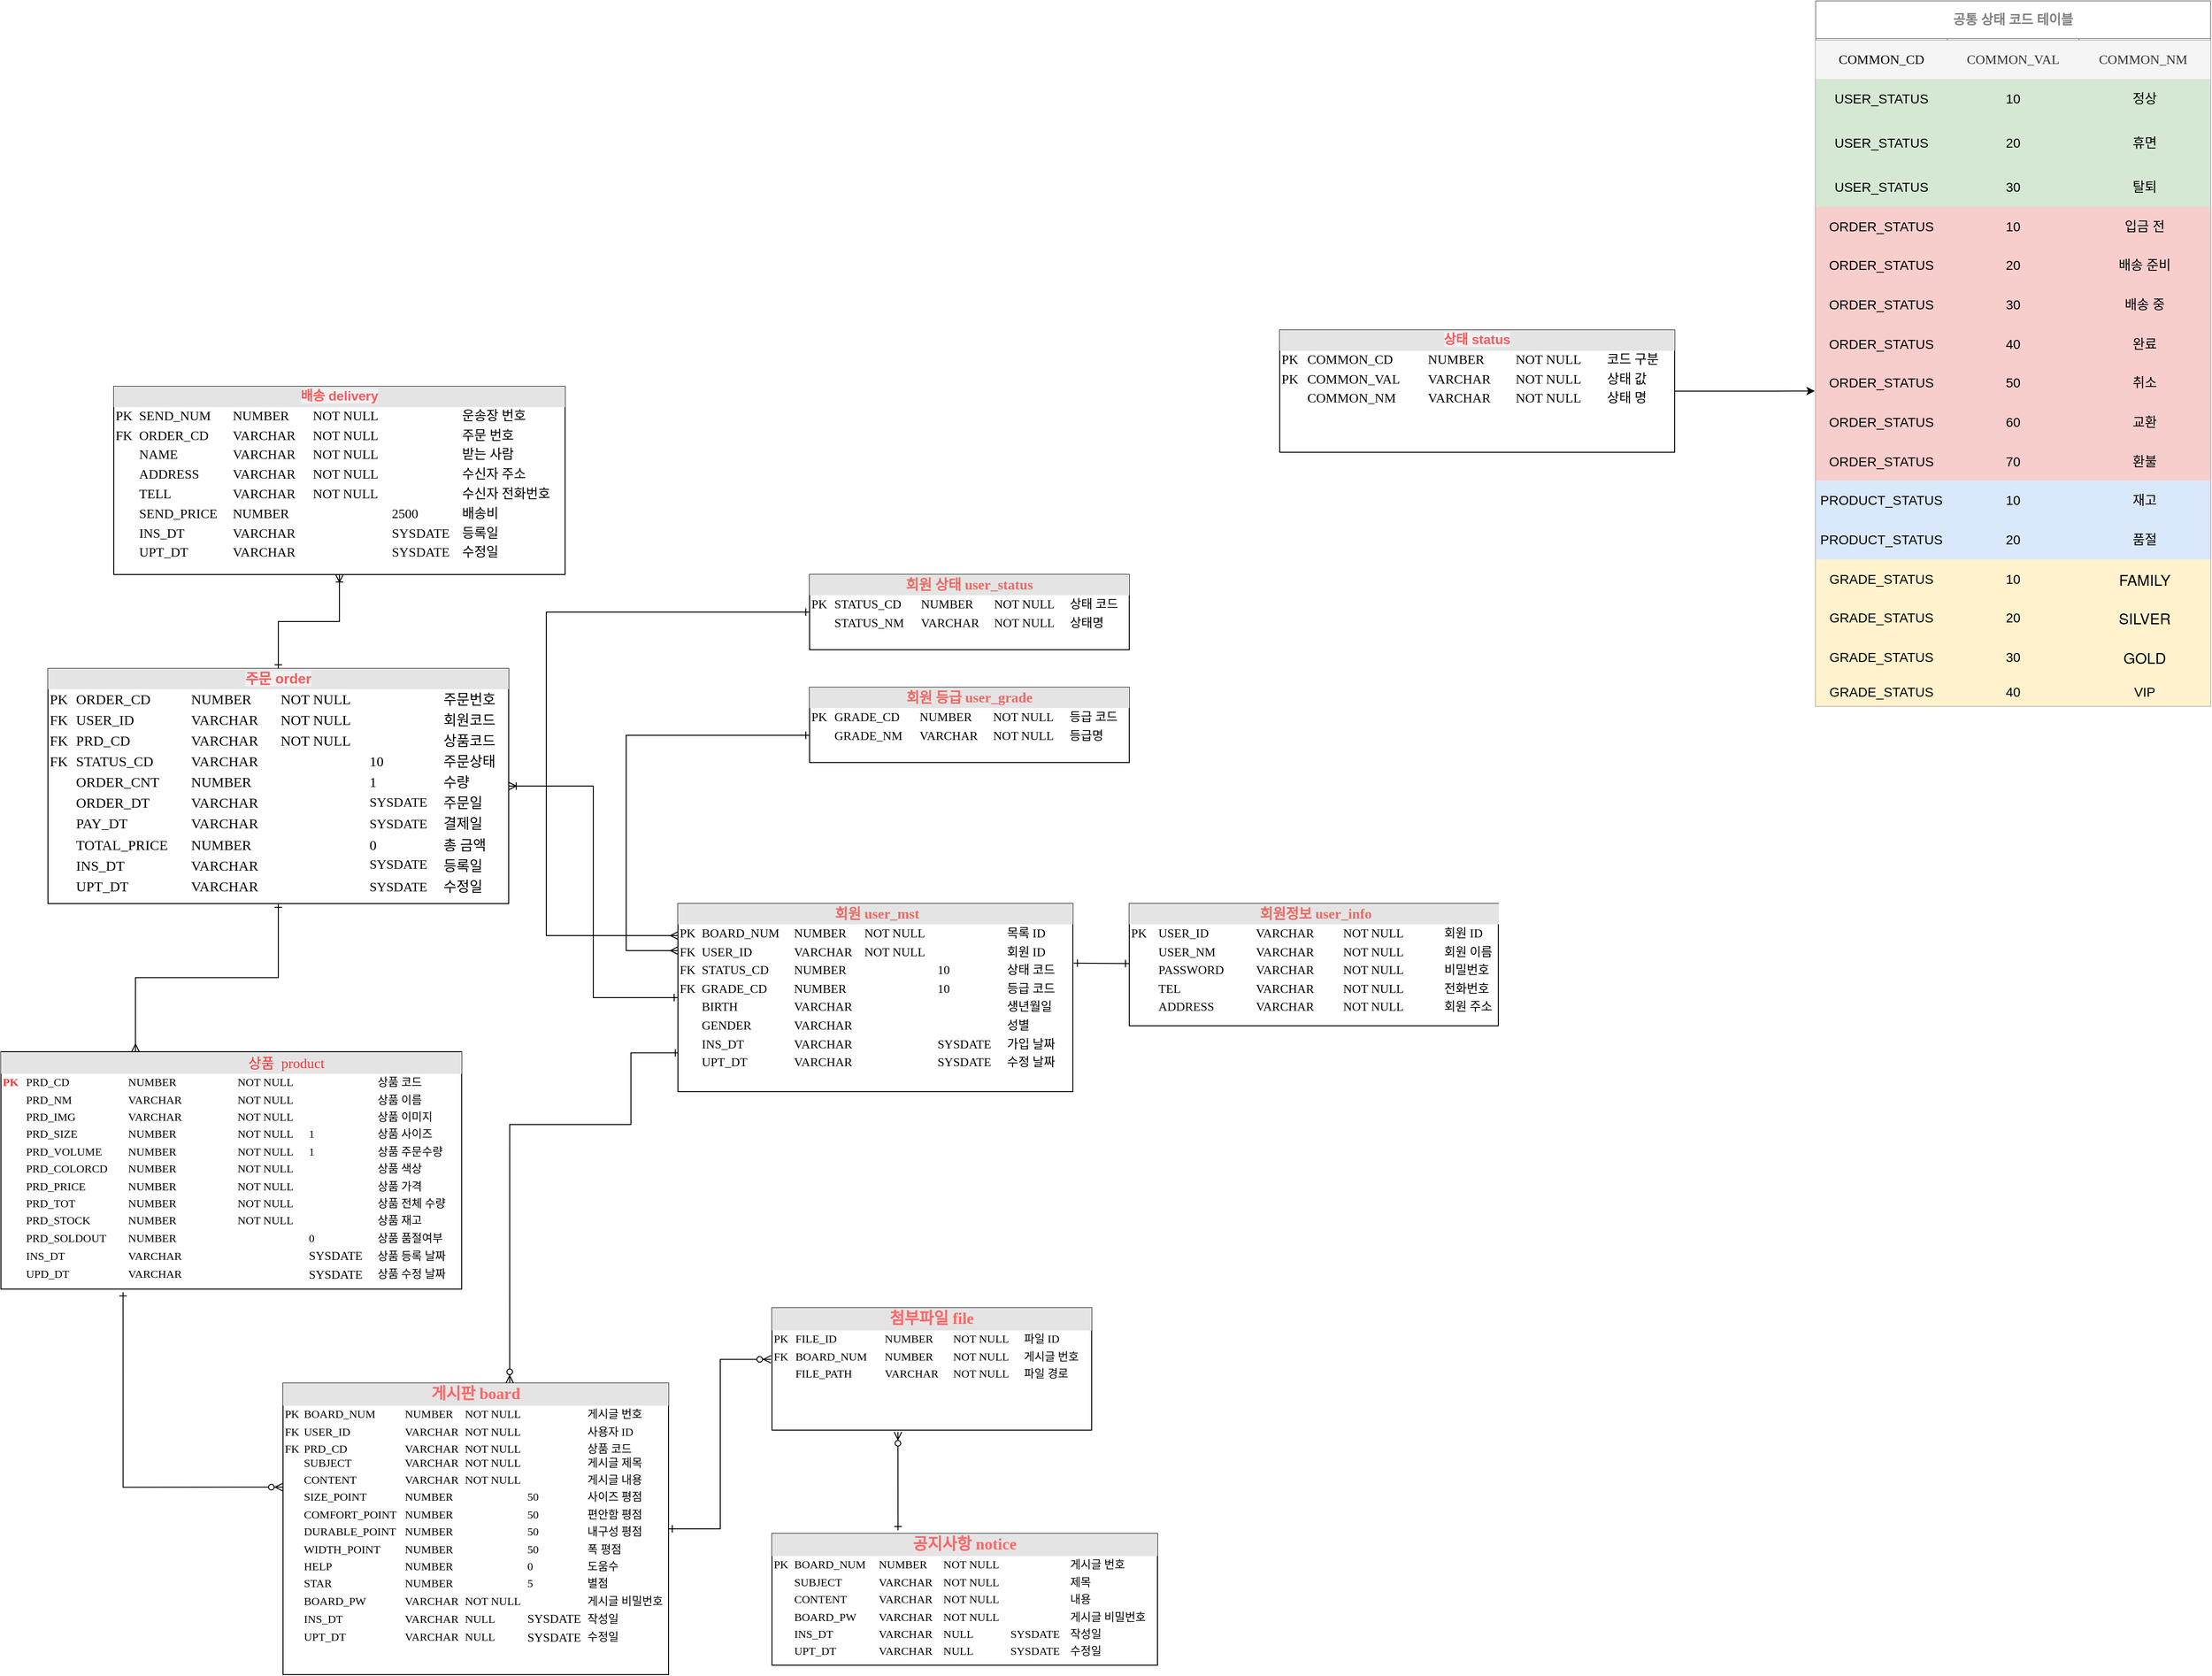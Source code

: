 <mxfile version="14.5.4" type="github">
  <diagram id="Fv4TLJ8n9y3qahRnpBmT" name="Page-1">
    <mxGraphModel dx="1038" dy="1749" grid="1" gridSize="10" guides="1" tooltips="1" connect="1" arrows="1" fold="1" page="1" pageScale="1" pageWidth="827" pageHeight="1169" math="0" shadow="0">
      <root>
        <mxCell id="0" />
        <mxCell id="1" parent="0" />
        <mxCell id="T9wtCsgYKe1mZJSSoSnF-1" value="&lt;div style=&quot;text-align: center ; box-sizing: border-box ; width: 100% ; background: rgb(228 , 228 , 228) ; padding: 2px ; font-size: 14px&quot;&gt;&lt;font style=&quot;font-size: 14px&quot;&gt;&lt;span style=&quot;font-family: &amp;#34;apple sd gothic neo&amp;#34; , &amp;#34;apple sd 산돌고딕 neo&amp;#34; , &amp;#34;malgun gothic&amp;#34; , &amp;#34;맑은 고딕&amp;#34; , sans-serif ; background-color: rgb(239 , 240 , 242)&quot;&gt;&lt;font color=&quot;#ff5959&quot; style=&quot;font-size: 14px&quot;&gt;&lt;b&gt;배송 delivery&lt;/b&gt;&lt;/font&gt;&lt;/span&gt;&lt;br&gt;&lt;/font&gt;&lt;/div&gt;&lt;table style=&quot;width: 100% ; font-size: 14px&quot; cellpadding=&quot;2&quot; cellspacing=&quot;0&quot;&gt;&lt;tbody&gt;&lt;tr&gt;&lt;td&gt;&lt;font style=&quot;font-size: 14px&quot;&gt;PK&lt;br&gt;&lt;/font&gt;&lt;/td&gt;&lt;td&gt;&lt;font style=&quot;font-size: 14px&quot;&gt;SEND_NUM&lt;br&gt;&lt;/font&gt;&lt;/td&gt;&lt;td&gt;&lt;font style=&quot;font-size: 14px&quot;&gt;NUMBER&lt;br&gt;&lt;/font&gt;&lt;/td&gt;&lt;td&gt;&lt;/td&gt;&lt;td&gt;&lt;font style=&quot;font-size: 14px&quot;&gt;NOT&amp;nbsp;NULL&lt;br&gt;&lt;/font&gt;&lt;/td&gt;&lt;td&gt;&lt;font style=&quot;font-size: 14px&quot;&gt;&lt;br&gt;&lt;/font&gt;&lt;/td&gt;&lt;td&gt;&lt;font style=&quot;font-size: 14px&quot;&gt;운송장 번호&lt;br&gt;&lt;/font&gt;&lt;/td&gt;&lt;/tr&gt;&lt;tr&gt;&lt;td&gt;&lt;font style=&quot;font-size: 14px&quot;&gt;FK&lt;/font&gt;&lt;/td&gt;&lt;td&gt;&lt;font style=&quot;font-size: 14px&quot;&gt;ORDER_CD&lt;/font&gt;&lt;/td&gt;&lt;td&gt;&lt;font style=&quot;font-size: 14px&quot;&gt;VARCHAR&lt;/font&gt;&lt;/td&gt;&lt;td&gt;&lt;/td&gt;&lt;td&gt;&lt;font style=&quot;font-size: 14px&quot;&gt;NOT&amp;nbsp;NULL&lt;br&gt;&lt;/font&gt;&lt;/td&gt;&lt;td&gt;&lt;font style=&quot;font-size: 14px&quot;&gt;&lt;br&gt;&lt;/font&gt;&lt;/td&gt;&lt;td&gt;&lt;font style=&quot;font-size: 14px&quot;&gt;주문 번호&lt;br&gt;&lt;/font&gt;&lt;/td&gt;&lt;/tr&gt;&lt;tr&gt;&lt;td&gt;&lt;font style=&quot;font-size: 14px&quot;&gt;&lt;br&gt;&lt;/font&gt;&lt;/td&gt;&lt;td&gt;&lt;font style=&quot;font-size: 14px&quot;&gt;NAME&amp;nbsp;&lt;br&gt;&lt;/font&gt;&lt;/td&gt;&lt;td&gt;&lt;font style=&quot;font-size: 14px&quot;&gt;VARCHAR&lt;/font&gt;&lt;/td&gt;&lt;td&gt;&lt;/td&gt;&lt;td&gt;&lt;font style=&quot;font-size: 14px&quot;&gt;NOT&amp;nbsp;NULL&lt;br&gt;&lt;/font&gt;&lt;/td&gt;&lt;td&gt;&lt;font style=&quot;font-size: 14px&quot;&gt;&lt;br&gt;&lt;/font&gt;&lt;/td&gt;&lt;td&gt;&lt;font style=&quot;font-size: 14px&quot;&gt;받는 사람&lt;br&gt;&lt;/font&gt;&lt;/td&gt;&lt;/tr&gt;&lt;tr&gt;&lt;td&gt;&lt;font style=&quot;font-size: 14px&quot;&gt;&lt;br&gt;&lt;/font&gt;&lt;/td&gt;&lt;td&gt;&lt;font style=&quot;font-size: 14px&quot;&gt;ADDRESS&lt;br&gt;&lt;/font&gt;&lt;/td&gt;&lt;td&gt;&lt;font style=&quot;font-size: 14px&quot;&gt;VARCHAR&lt;/font&gt;&lt;/td&gt;&lt;td&gt;&lt;/td&gt;&lt;td&gt;&lt;font style=&quot;font-size: 14px&quot;&gt;NOT&amp;nbsp;NULL&lt;br&gt;&lt;/font&gt;&lt;/td&gt;&lt;td&gt;&lt;font style=&quot;font-size: 14px&quot;&gt;&lt;br&gt;&lt;/font&gt;&lt;/td&gt;&lt;td&gt;&lt;font style=&quot;font-size: 14px&quot;&gt;수신자 주소&lt;br&gt;&lt;/font&gt;&lt;/td&gt;&lt;/tr&gt;&lt;tr&gt;&lt;td&gt;&lt;font style=&quot;font-size: 14px&quot;&gt;&lt;br&gt;&lt;/font&gt;&lt;/td&gt;&lt;td&gt;&lt;font style=&quot;font-size: 14px&quot;&gt;TELL&amp;nbsp;&lt;br&gt;&lt;/font&gt;&lt;/td&gt;&lt;td&gt;&lt;font style=&quot;font-size: 14px&quot;&gt;VARCHAR&lt;/font&gt;&lt;/td&gt;&lt;td&gt;&lt;/td&gt;&lt;td&gt;&lt;font style=&quot;font-size: 14px&quot;&gt;NOT NULL&lt;br&gt;&lt;/font&gt;&lt;/td&gt;&lt;td&gt;&lt;font style=&quot;font-size: 14px&quot;&gt;&lt;br&gt;&lt;/font&gt;&lt;/td&gt;&lt;td&gt;&lt;font style=&quot;font-size: 14px&quot;&gt;수신자 전화번호&lt;br&gt;&lt;/font&gt;&lt;/td&gt;&lt;/tr&gt;&lt;tr&gt;&lt;td&gt;&lt;font style=&quot;font-size: 14px&quot;&gt;&lt;br&gt;&lt;/font&gt;&lt;/td&gt;&lt;td&gt;&lt;font style=&quot;font-size: 14px&quot;&gt;SEND_PRICE&lt;br&gt;&lt;/font&gt;&lt;/td&gt;&lt;td&gt;&lt;font style=&quot;font-size: 14px&quot;&gt;NUMBER&lt;/font&gt;&lt;/td&gt;&lt;td&gt;&lt;/td&gt;&lt;td&gt;&lt;font style=&quot;font-size: 14px&quot;&gt;&lt;br&gt;&lt;/font&gt;&lt;/td&gt;&lt;td&gt;&lt;font style=&quot;font-size: 14px&quot;&gt;2500&lt;/font&gt;&lt;/td&gt;&lt;td&gt;&lt;font style=&quot;font-size: 14px&quot;&gt;배송비&lt;br&gt;&lt;/font&gt;&lt;/td&gt;&lt;/tr&gt;&lt;tr&gt;&lt;td&gt;&lt;font style=&quot;font-size: 14px&quot;&gt;&lt;br&gt;&lt;/font&gt;&lt;/td&gt;&lt;td&gt;&lt;font style=&quot;font-size: 14px&quot;&gt;INS_DT&lt;br&gt;&lt;/font&gt;&lt;/td&gt;&lt;td&gt;&lt;font style=&quot;font-size: 14px&quot;&gt;VARCHAR&lt;/font&gt;&lt;/td&gt;&lt;td&gt;&lt;/td&gt;&lt;td&gt;&lt;/td&gt;&lt;td&gt;&lt;font style=&quot;font-size: 14px&quot;&gt;SYSDATE&lt;br&gt;&lt;/font&gt;&lt;/td&gt;&lt;td&gt;&lt;font style=&quot;font-size: 14px&quot;&gt;등록일&lt;br&gt;&lt;/font&gt;&lt;/td&gt;&lt;/tr&gt;&lt;tr&gt;&lt;td&gt;&lt;font style=&quot;font-size: 14px&quot;&gt;&lt;br&gt;&lt;/font&gt;&lt;/td&gt;&lt;td&gt;&lt;font style=&quot;font-size: 14px&quot;&gt;UPT_DT&lt;br&gt;&lt;/font&gt;&lt;/td&gt;&lt;td&gt;&lt;font style=&quot;font-size: 14px&quot;&gt;VARCHAR&lt;/font&gt;&lt;/td&gt;&lt;td&gt;&lt;/td&gt;&lt;td&gt;&lt;font style=&quot;font-size: 14px&quot;&gt;&lt;br&gt;&lt;/font&gt;&lt;/td&gt;&lt;td&gt;&lt;font style=&quot;font-size: 14px&quot;&gt;SYSDATE&lt;br&gt;&lt;/font&gt;&lt;/td&gt;&lt;td&gt;&lt;font style=&quot;font-size: 14px&quot;&gt;수정일&lt;/font&gt;&lt;/td&gt;&lt;/tr&gt;&lt;/tbody&gt;&lt;/table&gt;" style="verticalAlign=top;align=left;overflow=fill;html=1;rounded=0;shadow=0;comic=0;labelBackgroundColor=none;strokeWidth=1;fontFamily=Verdana;fontSize=12" parent="1" vertex="1">
          <mxGeometry x="220" y="-150" width="480" height="200" as="geometry" />
        </mxCell>
        <mxCell id="T9wtCsgYKe1mZJSSoSnF-2" style="edgeStyle=orthogonalEdgeStyle;rounded=0;orthogonalLoop=1;jettySize=auto;html=1;startArrow=ERone;startFill=0;endArrow=ERmany;endFill=0;entryX=0.292;entryY=0;entryDx=0;entryDy=0;entryPerimeter=0;" parent="1" source="T9wtCsgYKe1mZJSSoSnF-4" target="T9wtCsgYKe1mZJSSoSnF-16" edge="1">
          <mxGeometry relative="1" as="geometry">
            <mxPoint x="-30" y="580" as="targetPoint" />
          </mxGeometry>
        </mxCell>
        <mxCell id="T9wtCsgYKe1mZJSSoSnF-3" style="edgeStyle=orthogonalEdgeStyle;rounded=0;orthogonalLoop=1;jettySize=auto;html=1;startArrow=ERoneToMany;startFill=0;endArrow=ERone;endFill=0;" parent="1" source="T9wtCsgYKe1mZJSSoSnF-4" target="T9wtCsgYKe1mZJSSoSnF-11" edge="1">
          <mxGeometry relative="1" as="geometry" />
        </mxCell>
        <mxCell id="T9wtCsgYKe1mZJSSoSnF-4" value="&lt;div style=&quot;text-align: center ; box-sizing: border-box ; width: 100% ; background: rgb(228 , 228 , 228) ; padding: 2px ; font-size: 15px&quot;&gt;&lt;font style=&quot;font-size: 15px&quot;&gt;&lt;span style=&quot;font-family: &amp;#34;apple sd gothic neo&amp;#34; , &amp;#34;apple sd 산돌고딕 neo&amp;#34; , &amp;#34;malgun gothic&amp;#34; , &amp;#34;맑은 고딕&amp;#34; , sans-serif ; background-color: rgb(239 , 240 , 242)&quot;&gt;&lt;font color=&quot;#ff5959&quot; style=&quot;font-size: 15px&quot;&gt;&lt;b&gt;주문 order&lt;/b&gt;&lt;/font&gt;&lt;/span&gt;&lt;br&gt;&lt;/font&gt;&lt;/div&gt;&lt;table style=&quot;width: 100% ; font-size: 15px&quot; cellpadding=&quot;2&quot; cellspacing=&quot;0&quot;&gt;&lt;tbody&gt;&lt;tr&gt;&lt;td&gt;PK&lt;br&gt;&lt;/td&gt;&lt;td&gt;ORDER_CD&lt;br&gt;&lt;/td&gt;&lt;td&gt;NUMBER&amp;nbsp;&lt;br&gt;&lt;/td&gt;&lt;td&gt;NOT&amp;nbsp;NULL&lt;br&gt;&lt;/td&gt;&lt;td&gt;&lt;br&gt;&lt;/td&gt;&lt;td&gt;주문번호&lt;br&gt;&lt;/td&gt;&lt;/tr&gt;&lt;tr&gt;&lt;td&gt;FK&lt;/td&gt;&lt;td&gt;USER_ID&lt;br&gt;&lt;/td&gt;&lt;td&gt;VARCHAR&lt;br&gt;&lt;/td&gt;&lt;td&gt;NOT&amp;nbsp;NULL&lt;br&gt;&lt;/td&gt;&lt;td&gt;&lt;br&gt;&lt;/td&gt;&lt;td&gt;회원코드&lt;br&gt;&lt;/td&gt;&lt;/tr&gt;&lt;tr&gt;&lt;td&gt;FK&lt;br&gt;&lt;/td&gt;&lt;td&gt;PRD_CD&lt;br&gt;&lt;/td&gt;&lt;td&gt;VARCHAR&lt;br&gt;&lt;/td&gt;&lt;td&gt;NOT&amp;nbsp;NULL&lt;br&gt;&lt;/td&gt;&lt;td&gt;&lt;br&gt;&lt;/td&gt;&lt;td&gt;상품코드&lt;br&gt;&lt;/td&gt;&lt;/tr&gt;&lt;tr&gt;&lt;td&gt;FK&lt;/td&gt;&lt;td&gt;STATUS_CD&lt;/td&gt;&lt;td&gt;VARCHAR&lt;br&gt;&lt;/td&gt;&lt;td&gt;&lt;br&gt;&lt;/td&gt;&lt;td&gt;10&lt;/td&gt;&lt;td&gt;주문상태&lt;/td&gt;&lt;/tr&gt;&lt;tr&gt;&lt;td&gt;&lt;br&gt;&lt;/td&gt;&lt;td&gt;ORDER_CNT&lt;/td&gt;&lt;td&gt;NUMBER&amp;nbsp;&lt;br&gt;&lt;/td&gt;&lt;td&gt;&lt;br&gt;&lt;/td&gt;&lt;td&gt;1&lt;/td&gt;&lt;td&gt;수량&lt;/td&gt;&lt;/tr&gt;&lt;tr&gt;&lt;td&gt;&lt;br&gt;&lt;/td&gt;&lt;td&gt;ORDER_DT&lt;/td&gt;&lt;td&gt;VARCHAR&amp;nbsp;&lt;br&gt;&lt;/td&gt;&lt;td&gt;&lt;br&gt;&lt;/td&gt;&lt;td style=&quot;font-size: 14px&quot;&gt;SYSDATE&lt;/td&gt;&lt;td&gt;주문일&lt;/td&gt;&lt;/tr&gt;&lt;tr&gt;&lt;td&gt;&lt;br&gt;&lt;/td&gt;&lt;td&gt;PAY_DT&lt;br&gt;&lt;/td&gt;&lt;td&gt;VARCHAR&amp;nbsp;&lt;br&gt;&lt;/td&gt;&lt;td&gt;&lt;/td&gt;&lt;td&gt;&lt;span style=&quot;font-size: 14px&quot;&gt;SYSDATE&lt;/span&gt;&lt;br&gt;&lt;/td&gt;&lt;td&gt;결제일&lt;br&gt;&lt;/td&gt;&lt;/tr&gt;&lt;tr&gt;&lt;td&gt;&lt;br&gt;&lt;/td&gt;&lt;td&gt;TOTAL_PRICE&lt;br&gt;&lt;/td&gt;&lt;td&gt;NUMBER&lt;br&gt;&lt;/td&gt;&lt;td&gt;&lt;/td&gt;&lt;td&gt;0&lt;/td&gt;&lt;td&gt;총 금액&lt;br&gt;&lt;/td&gt;&lt;/tr&gt;&lt;tr&gt;&lt;td&gt;&lt;br&gt;&lt;/td&gt;&lt;td&gt;INS_DT&lt;br&gt;&lt;/td&gt;&lt;td&gt;VARCHAR&amp;nbsp;&lt;br&gt;&lt;/td&gt;&lt;td&gt;&lt;br&gt;&lt;/td&gt;&lt;td style=&quot;font-size: 14px&quot;&gt;SYSDATE&lt;br&gt;&lt;/td&gt;&lt;td&gt;등록일&lt;br&gt;&lt;/td&gt;&lt;/tr&gt;&lt;tr&gt;&lt;td&gt;&lt;br&gt;&lt;/td&gt;&lt;td&gt;UPT_DT&lt;br&gt;&lt;/td&gt;&lt;td&gt;VARCHAR&amp;nbsp;&lt;br&gt;&lt;/td&gt;&lt;td&gt;&lt;/td&gt;&lt;td&gt;&lt;span style=&quot;font-size: 14px&quot;&gt;SYSDATE&lt;/span&gt;&lt;br&gt;&lt;/td&gt;&lt;td&gt;수정일&lt;/td&gt;&lt;/tr&gt;&lt;/tbody&gt;&lt;/table&gt;" style="verticalAlign=top;align=left;overflow=fill;html=1;rounded=0;shadow=0;comic=0;labelBackgroundColor=none;strokeWidth=1;fontFamily=Verdana;fontSize=12" parent="1" vertex="1">
          <mxGeometry x="150" y="150" width="490" height="250" as="geometry" />
        </mxCell>
        <mxCell id="T9wtCsgYKe1mZJSSoSnF-5" value="" style="rounded=0;orthogonalLoop=1;jettySize=auto;html=1;edgeStyle=orthogonalEdgeStyle;endArrow=ERoneToMany;endFill=0;exitX=0.5;exitY=0;exitDx=0;exitDy=0;startArrow=ERone;startFill=0;" parent="1" source="T9wtCsgYKe1mZJSSoSnF-4" target="T9wtCsgYKe1mZJSSoSnF-1" edge="1">
          <mxGeometry relative="1" as="geometry" />
        </mxCell>
        <mxCell id="T9wtCsgYKe1mZJSSoSnF-6" value="" style="edgeStyle=orthogonalEdgeStyle;rounded=0;orthogonalLoop=1;jettySize=auto;html=1;startArrow=ERone;startFill=0;endArrow=ERzeroToMany;endFill=1;fontFamily=Verdana;entryX=-0.003;entryY=0.421;entryDx=0;entryDy=0;entryPerimeter=0;" parent="1" source="T9wtCsgYKe1mZJSSoSnF-9" target="T9wtCsgYKe1mZJSSoSnF-10" edge="1">
          <mxGeometry relative="1" as="geometry">
            <Array as="points" />
            <mxPoint x="860" y="860" as="targetPoint" />
          </mxGeometry>
        </mxCell>
        <mxCell id="T9wtCsgYKe1mZJSSoSnF-7" style="edgeStyle=orthogonalEdgeStyle;rounded=0;orthogonalLoop=1;jettySize=auto;html=1;startArrow=ERzeroToMany;startFill=1;endArrow=ERone;endFill=0;fontFamily=Verdana;exitX=0.588;exitY=0;exitDx=0;exitDy=0;exitPerimeter=0;entryX=0.003;entryY=0.794;entryDx=0;entryDy=0;entryPerimeter=0;" parent="1" source="T9wtCsgYKe1mZJSSoSnF-9" target="T9wtCsgYKe1mZJSSoSnF-11" edge="1">
          <mxGeometry relative="1" as="geometry">
            <Array as="points">
              <mxPoint x="641" y="635" />
              <mxPoint x="770" y="635" />
            </Array>
            <mxPoint x="740" y="580" as="targetPoint" />
            <mxPoint x="650" y="740" as="sourcePoint" />
          </mxGeometry>
        </mxCell>
        <mxCell id="T9wtCsgYKe1mZJSSoSnF-8" style="edgeStyle=orthogonalEdgeStyle;rounded=0;orthogonalLoop=1;jettySize=auto;html=1;startArrow=ERzeroToMany;startFill=1;endArrow=ERone;endFill=0;fontFamily=Verdana;exitX=-0.001;exitY=0.357;exitDx=0;exitDy=0;exitPerimeter=0;entryX=0.265;entryY=1.013;entryDx=0;entryDy=0;entryPerimeter=0;" parent="1" source="T9wtCsgYKe1mZJSSoSnF-9" target="T9wtCsgYKe1mZJSSoSnF-16" edge="1">
          <mxGeometry relative="1" as="geometry">
            <mxPoint x="390" y="838.5" as="sourcePoint" />
            <mxPoint x="300" y="780" as="targetPoint" />
            <Array as="points">
              <mxPoint x="230" y="1021" />
            </Array>
          </mxGeometry>
        </mxCell>
        <mxCell id="T9wtCsgYKe1mZJSSoSnF-9" value="&lt;div style=&quot;text-align: center ; box-sizing: border-box ; width: 100% ; background: rgb(228 , 228 , 228) ; padding: 2px&quot;&gt;&lt;font style=&quot;font-size: 17px&quot; color=&quot;#ff6666&quot;&gt;&lt;b&gt;게시판 board&lt;/b&gt;&lt;/font&gt;&lt;/div&gt;&lt;table style=&quot;width: 100% ; font-size: 1em&quot; cellpadding=&quot;2&quot; cellspacing=&quot;0&quot;&gt;&lt;tbody&gt;&lt;tr&gt;&lt;td&gt;PK&lt;/td&gt;&lt;td&gt;BOARD_NUM&lt;br&gt;&lt;/td&gt;&lt;td&gt;NUMBER&lt;/td&gt;&lt;td&gt;NOT NULL&lt;/td&gt;&lt;td&gt;&lt;br&gt;&lt;/td&gt;&lt;td&gt;게시글 번호&lt;/td&gt;&lt;/tr&gt;&lt;tr&gt;&lt;td&gt;FK&lt;/td&gt;&lt;td&gt;USER_ID&lt;/td&gt;&lt;td&gt;VARCHAR&lt;/td&gt;&lt;td&gt;NOT NULL&lt;/td&gt;&lt;td&gt;&lt;br&gt;&lt;/td&gt;&lt;td&gt;사용자 ID&lt;/td&gt;&lt;/tr&gt;&lt;tr&gt;&lt;td&gt;FK&lt;br&gt;&lt;br&gt;&lt;/td&gt;&lt;td&gt;PRD_CD&lt;br&gt;SUBJECT&lt;/td&gt;&lt;td&gt;VARCHAR&lt;br&gt;VARCHAR&lt;/td&gt;&lt;td&gt;NOT NULL&lt;br&gt;NOT NULL&lt;/td&gt;&lt;td&gt;&lt;br&gt;&lt;/td&gt;&lt;td&gt;상품 코드&lt;br&gt;게시글 제목&lt;/td&gt;&lt;/tr&gt;&lt;tr&gt;&lt;td&gt;&lt;br&gt;&lt;/td&gt;&lt;td&gt;CONTENT&lt;/td&gt;&lt;td&gt;VARCHAR&lt;/td&gt;&lt;td&gt;NOT NULL&lt;/td&gt;&lt;td&gt;&lt;br&gt;&lt;/td&gt;&lt;td&gt;게시글 내용&lt;/td&gt;&lt;/tr&gt;&lt;tr&gt;&lt;td&gt;&lt;br&gt;&lt;/td&gt;&lt;td&gt;SIZE_POINT&lt;/td&gt;&lt;td&gt;NUMBER&lt;/td&gt;&lt;td&gt;&lt;br&gt;&lt;/td&gt;&lt;td&gt;50&lt;/td&gt;&lt;td&gt;사이즈 평점&lt;/td&gt;&lt;/tr&gt;&lt;tr&gt;&lt;td&gt;&lt;br&gt;&lt;/td&gt;&lt;td&gt;COMFORT_POINT&lt;br&gt;&lt;/td&gt;&lt;td&gt;NUMBER&lt;/td&gt;&lt;td&gt;&lt;br&gt;&lt;/td&gt;&lt;td&gt;50&lt;/td&gt;&lt;td&gt;편안함 평점&lt;/td&gt;&lt;/tr&gt;&lt;tr&gt;&lt;td&gt;&lt;br&gt;&lt;/td&gt;&lt;td&gt;DURABLE_POINT&lt;br&gt;&lt;/td&gt;&lt;td&gt;NUMBER&lt;br&gt;&lt;/td&gt;&lt;td&gt;&lt;br&gt;&lt;/td&gt;&lt;td&gt;50&lt;/td&gt;&lt;td&gt;내구성 평점&lt;/td&gt;&lt;/tr&gt;&lt;tr&gt;&lt;td&gt;&lt;br&gt;&lt;/td&gt;&lt;td&gt;WIDTH_POINT&lt;br&gt;&lt;/td&gt;&lt;td&gt;NUMBER&lt;/td&gt;&lt;td&gt;&lt;br&gt;&lt;/td&gt;&lt;td&gt;50&lt;/td&gt;&lt;td&gt;폭 평점&lt;/td&gt;&lt;/tr&gt;&lt;tr&gt;&lt;td&gt;&lt;br&gt;&lt;/td&gt;&lt;td&gt;HELP&lt;/td&gt;&lt;td&gt;NUMBER&lt;/td&gt;&lt;td&gt;&lt;br&gt;&lt;/td&gt;&lt;td&gt;0&lt;/td&gt;&lt;td&gt;도움수&lt;/td&gt;&lt;/tr&gt;&lt;tr&gt;&lt;td&gt;&lt;br&gt;&lt;/td&gt;&lt;td&gt;STAR&lt;/td&gt;&lt;td&gt;NUMBER&lt;/td&gt;&lt;td&gt;&lt;br&gt;&lt;/td&gt;&lt;td&gt;5&lt;/td&gt;&lt;td&gt;별점&lt;/td&gt;&lt;/tr&gt;&lt;tr&gt;&lt;td&gt;&lt;br&gt;&lt;/td&gt;&lt;td&gt;BOARD_PW&lt;/td&gt;&lt;td&gt;VARCHAR&lt;/td&gt;&lt;td&gt;NOT NULL&lt;/td&gt;&lt;td&gt;&lt;br&gt;&lt;/td&gt;&lt;td&gt;게시글 비밀번호&lt;/td&gt;&lt;/tr&gt;&lt;tr&gt;&lt;td&gt;&lt;br&gt;&lt;/td&gt;&lt;td&gt;INS_DT&lt;/td&gt;&lt;td&gt;VARCHAR&lt;/td&gt;&lt;td&gt;NULL&lt;/td&gt;&lt;td&gt;&lt;span style=&quot;font-size: 13px&quot;&gt;SYSDATE&lt;/span&gt;&lt;br&gt;&lt;/td&gt;&lt;td&gt;작성일&lt;/td&gt;&lt;/tr&gt;&lt;tr&gt;&lt;td&gt;&lt;br&gt;&lt;/td&gt;&lt;td&gt;UPT_DT&lt;/td&gt;&lt;td&gt;VARCHAR&lt;/td&gt;&lt;td&gt;NULL&lt;/td&gt;&lt;td&gt;&lt;span style=&quot;font-size: 13px&quot;&gt;SYSDATE&lt;/span&gt;&lt;br&gt;&lt;/td&gt;&lt;td&gt;수정일&lt;/td&gt;&lt;/tr&gt;&lt;/tbody&gt;&lt;/table&gt;" style="verticalAlign=top;align=left;overflow=fill;html=1;rounded=0;shadow=0;comic=0;labelBackgroundColor=none;strokeWidth=1;fontFamily=Verdana;fontSize=12" parent="1" vertex="1">
          <mxGeometry x="400" y="910" width="410" height="310" as="geometry" />
        </mxCell>
        <mxCell id="T9wtCsgYKe1mZJSSoSnF-10" value="&lt;div style=&quot;text-align: center ; box-sizing: border-box ; width: 100% ; background: rgb(228 , 228 , 228) ; padding: 2px&quot;&gt;&lt;font style=&quot;font-size: 17px&quot; color=&quot;#ff6666&quot;&gt;&lt;b&gt;첨부파일 file&lt;/b&gt;&lt;/font&gt;&lt;/div&gt;&lt;table style=&quot;width: 100% ; font-size: 1em&quot; cellpadding=&quot;2&quot; cellspacing=&quot;0&quot;&gt;&lt;tbody&gt;&lt;tr&gt;&lt;td&gt;PK&lt;/td&gt;&lt;td&gt;FILE_ID&lt;br&gt;&lt;/td&gt;&lt;td&gt;NUMBER&lt;/td&gt;&lt;td&gt;NOT NULL&lt;/td&gt;&lt;td&gt;파일 ID&lt;/td&gt;&lt;/tr&gt;&lt;tr&gt;&lt;td&gt;FK&lt;/td&gt;&lt;td&gt;BOARD_NUM&lt;/td&gt;&lt;td&gt;NUMBER&lt;br&gt;&lt;/td&gt;&lt;td&gt;NOT NULL&lt;/td&gt;&lt;td&gt;게시글 번호&lt;/td&gt;&lt;/tr&gt;&lt;tr&gt;&lt;td&gt;&lt;br&gt;&lt;/td&gt;&lt;td&gt;FILE_PATH&lt;/td&gt;&lt;td&gt;VARCHAR&lt;/td&gt;&lt;td&gt;NOT NULL&lt;/td&gt;&lt;td&gt;파일 경로&lt;/td&gt;&lt;/tr&gt;&lt;/tbody&gt;&lt;/table&gt;" style="verticalAlign=top;align=left;overflow=fill;html=1;rounded=0;shadow=0;comic=0;labelBackgroundColor=none;strokeWidth=1;fontFamily=Verdana;fontSize=12" parent="1" vertex="1">
          <mxGeometry x="920" y="830" width="340" height="130" as="geometry" />
        </mxCell>
        <mxCell id="T9wtCsgYKe1mZJSSoSnF-11" value="&lt;div style=&quot;box-sizing: border-box ; width: 100% ; background: rgb(228 , 228 , 228) ; padding: 2px ; text-align: center ; font-size: 15px&quot;&gt;&lt;font color=&quot;#ea6b66&quot; style=&quot;font-size: 15px&quot;&gt;&amp;nbsp;&lt;font style=&quot;font-size: 15px&quot;&gt;&lt;b&gt;회원&lt;/b&gt;&lt;/font&gt; &lt;b&gt;user_mst&lt;/b&gt;&lt;/font&gt;&lt;/div&gt;&lt;table cellpadding=&quot;2&quot; cellspacing=&quot;0&quot; style=&quot;font-size: 13px ; width: 410.667px&quot;&gt;&lt;tbody&gt;&lt;tr&gt;&lt;td&gt;&lt;font style=&quot;font-size: 13px&quot;&gt;PK&lt;/font&gt;&lt;/td&gt;&lt;td&gt;&lt;font style=&quot;font-size: 13px&quot;&gt;BOARD_NUM&lt;br&gt;&lt;/font&gt;&lt;/td&gt;&lt;td&gt;&lt;font style=&quot;font-size: 13px&quot;&gt;NUMBER&lt;/font&gt;&lt;/td&gt;&lt;td&gt;&lt;font style=&quot;font-size: 13px&quot;&gt;NOT NULL&lt;/font&gt;&lt;/td&gt;&lt;td&gt;&lt;font style=&quot;font-size: 13px&quot;&gt;&lt;br&gt;&lt;/font&gt;&lt;/td&gt;&lt;td&gt;&lt;font style=&quot;font-size: 13px&quot;&gt;&lt;br&gt;&lt;/font&gt;&lt;/td&gt;&lt;td&gt;&lt;font style=&quot;font-size: 13px&quot;&gt;목록 ID&lt;/font&gt;&lt;/td&gt;&lt;/tr&gt;&lt;tr&gt;&lt;td&gt;&lt;font style=&quot;font-size: 13px&quot;&gt;FK&lt;/font&gt;&lt;/td&gt;&lt;td&gt;&lt;font style=&quot;font-size: 13px&quot;&gt;USER_ID&lt;/font&gt;&lt;/td&gt;&lt;td&gt;&lt;font style=&quot;font-size: 13px&quot;&gt;VARCHAR&lt;/font&gt;&lt;/td&gt;&lt;td&gt;&lt;font style=&quot;font-size: 13px&quot;&gt;NOT NULL&lt;/font&gt;&lt;/td&gt;&lt;td&gt;&lt;font style=&quot;font-size: 13px&quot;&gt;&lt;br&gt;&lt;/font&gt;&lt;/td&gt;&lt;td&gt;&lt;font style=&quot;font-size: 13px&quot;&gt;&lt;br&gt;&lt;/font&gt;&lt;/td&gt;&lt;td&gt;&lt;font style=&quot;font-size: 13px&quot;&gt;회원 ID&lt;/font&gt;&lt;/td&gt;&lt;/tr&gt;&lt;tr&gt;&lt;td&gt;&lt;font style=&quot;font-size: 13px&quot;&gt;FK&lt;/font&gt;&lt;/td&gt;&lt;td&gt;&lt;font style=&quot;font-size: 13px&quot;&gt;STATUS_CD&lt;/font&gt;&lt;/td&gt;&lt;td&gt;&lt;font style=&quot;font-size: 13px&quot;&gt;NUMBER&lt;br&gt;&lt;/font&gt;&lt;/td&gt;&lt;td&gt;&lt;font style=&quot;font-size: 13px&quot;&gt;&lt;br&gt;&lt;/font&gt;&lt;/td&gt;&lt;td&gt;&lt;font style=&quot;font-size: 13px&quot;&gt;10&lt;/font&gt;&lt;/td&gt;&lt;td&gt;&lt;font style=&quot;font-size: 13px&quot;&gt;&lt;br&gt;&lt;/font&gt;&lt;/td&gt;&lt;td&gt;&lt;font style=&quot;font-size: 13px&quot;&gt;상태 코드&lt;/font&gt;&lt;/td&gt;&lt;/tr&gt;&lt;tr&gt;&lt;td&gt;&lt;font style=&quot;font-size: 13px&quot;&gt;FK&lt;/font&gt;&lt;/td&gt;&lt;td&gt;&lt;font style=&quot;font-size: 13px&quot;&gt;GRADE_CD&lt;/font&gt;&lt;/td&gt;&lt;td&gt;&lt;font style=&quot;font-size: 13px&quot;&gt;NUMBER&lt;br&gt;&lt;/font&gt;&lt;/td&gt;&lt;td&gt;&lt;font style=&quot;font-size: 13px&quot;&gt;&lt;br&gt;&lt;/font&gt;&lt;/td&gt;&lt;td&gt;&lt;font style=&quot;font-size: 13px&quot;&gt;10&lt;/font&gt;&lt;/td&gt;&lt;td&gt;&lt;font style=&quot;font-size: 13px&quot;&gt;&lt;br&gt;&lt;/font&gt;&lt;/td&gt;&lt;td&gt;&lt;font style=&quot;font-size: 13px&quot;&gt;등급 코드&lt;/font&gt;&lt;/td&gt;&lt;/tr&gt;&lt;tr&gt;&lt;td&gt;&lt;br&gt;&lt;/td&gt;&lt;td&gt;BIRTH&lt;/td&gt;&lt;td&gt;VARCHAR&lt;/td&gt;&lt;td&gt;&lt;br&gt;&lt;/td&gt;&lt;td&gt;&lt;br&gt;&lt;/td&gt;&lt;td&gt;&lt;br&gt;&lt;/td&gt;&lt;td&gt;생년월일&lt;/td&gt;&lt;/tr&gt;&lt;tr&gt;&lt;td&gt;&lt;font style=&quot;font-size: 13px&quot;&gt;&lt;br&gt;&lt;/font&gt;&lt;/td&gt;&lt;td&gt;&lt;font style=&quot;font-size: 13px&quot;&gt;GENDER&lt;/font&gt;&lt;/td&gt;&lt;td&gt;&lt;font style=&quot;font-size: 13px&quot;&gt;VARCHAR&lt;br&gt;&lt;/font&gt;&lt;/td&gt;&lt;td&gt;&lt;font style=&quot;font-size: 13px&quot;&gt;&lt;br&gt;&lt;/font&gt;&lt;/td&gt;&lt;td&gt;&lt;font style=&quot;font-size: 13px&quot;&gt;&lt;br&gt;&lt;/font&gt;&lt;/td&gt;&lt;td&gt;&lt;font style=&quot;font-size: 13px&quot;&gt;&lt;br&gt;&lt;/font&gt;&lt;/td&gt;&lt;td&gt;&lt;font style=&quot;font-size: 13px&quot;&gt;성별&lt;/font&gt;&lt;/td&gt;&lt;/tr&gt;&lt;tr&gt;&lt;td&gt;&lt;font style=&quot;font-size: 13px&quot;&gt;&lt;br&gt;&lt;/font&gt;&lt;/td&gt;&lt;td&gt;&lt;font style=&quot;font-size: 13px&quot;&gt;INS_DT&lt;/font&gt;&lt;/td&gt;&lt;td&gt;&lt;font style=&quot;font-size: 13px&quot;&gt;VARCHAR&lt;br&gt;&lt;/font&gt;&lt;/td&gt;&lt;td&gt;&lt;font style=&quot;font-size: 13px&quot;&gt;&lt;br&gt;&lt;/font&gt;&lt;/td&gt;&lt;td&gt;&lt;font style=&quot;font-size: 13px&quot;&gt;SYSDATE&lt;br&gt;&lt;/font&gt;&lt;/td&gt;&lt;td&gt;&lt;font style=&quot;font-size: 13px&quot;&gt;&lt;br&gt;&lt;/font&gt;&lt;/td&gt;&lt;td&gt;&lt;font style=&quot;font-size: 13px&quot;&gt;가입 날짜&lt;/font&gt;&lt;/td&gt;&lt;/tr&gt;&lt;tr&gt;&lt;td&gt;&lt;font style=&quot;font-size: 13px&quot;&gt;&lt;br&gt;&lt;/font&gt;&lt;/td&gt;&lt;td&gt;&lt;font style=&quot;font-size: 13px&quot;&gt;UPT_DT&lt;/font&gt;&lt;/td&gt;&lt;td&gt;&lt;font style=&quot;font-size: 13px&quot;&gt;VARCHAR&lt;br&gt;&lt;/font&gt;&lt;/td&gt;&lt;td&gt;&lt;font style=&quot;font-size: 13px&quot;&gt;&lt;br&gt;&lt;/font&gt;&lt;/td&gt;&lt;td&gt;&lt;font style=&quot;font-size: 13px&quot;&gt;SYSDATE&lt;br&gt;&lt;/font&gt;&lt;/td&gt;&lt;td&gt;&lt;font style=&quot;font-size: 13px&quot;&gt;&lt;br&gt;&lt;/font&gt;&lt;/td&gt;&lt;td&gt;&lt;font style=&quot;font-size: 13px&quot;&gt;수정 날짜&lt;/font&gt;&lt;/td&gt;&lt;/tr&gt;&lt;/tbody&gt;&lt;/table&gt;" style="verticalAlign=top;align=left;overflow=fill;html=1;rounded=0;shadow=0;comic=0;labelBackgroundColor=none;strokeWidth=1;fontFamily=Verdana;fontSize=12;spacingTop=0;spacingBottom=0;" parent="1" vertex="1">
          <mxGeometry x="820" y="400" width="420" height="200" as="geometry" />
        </mxCell>
        <mxCell id="T9wtCsgYKe1mZJSSoSnF-12" value="" style="edgeStyle=orthogonalEdgeStyle;rounded=0;orthogonalLoop=1;jettySize=auto;html=1;startArrow=ERone;startFill=0;endArrow=ERmany;endFill=0;fontFamily=Verdana;entryX=0;entryY=0.25;entryDx=0;entryDy=0;" parent="1" source="T9wtCsgYKe1mZJSSoSnF-13" target="T9wtCsgYKe1mZJSSoSnF-11" edge="1">
          <mxGeometry relative="1" as="geometry">
            <mxPoint x="930" y="210" as="sourcePoint" />
            <mxPoint x="786.53" y="446" as="targetPoint" />
            <Array as="points">
              <mxPoint x="765" y="221" />
              <mxPoint x="765" y="450" />
            </Array>
          </mxGeometry>
        </mxCell>
        <mxCell id="T9wtCsgYKe1mZJSSoSnF-13" value="&lt;div style=&quot;text-align: center ; box-sizing: border-box ; width: 100% ; background: rgb(228 , 228 , 228) ; padding: 2px&quot;&gt;&lt;font color=&quot;#ea6b66&quot; size=&quot;1&quot;&gt;&lt;b style=&quot;font-size: 15px&quot;&gt;회원 등급 user_grade&lt;/b&gt;&lt;/font&gt;&lt;/div&gt;&lt;table style=&quot;width: 100% ; font-size: 13px&quot; cellpadding=&quot;2&quot; cellspacing=&quot;0&quot;&gt;&lt;tbody&gt;&lt;tr&gt;&lt;td&gt;&lt;font style=&quot;font-size: 13px&quot;&gt;PK&lt;/font&gt;&lt;/td&gt;&lt;td&gt;&lt;font style=&quot;font-size: 13px&quot;&gt;GRADE_CD&lt;/font&gt;&lt;/td&gt;&lt;td&gt;&lt;font style=&quot;font-size: 13px&quot;&gt;NUMBER&lt;/font&gt;&lt;/td&gt;&lt;td&gt;&lt;font style=&quot;font-size: 13px&quot;&gt;NOT NULL&lt;/font&gt;&lt;/td&gt;&lt;td&gt;&lt;font style=&quot;font-size: 13px&quot;&gt;등급 코드&lt;/font&gt;&lt;/td&gt;&lt;/tr&gt;&lt;tr&gt;&lt;td&gt;&lt;font style=&quot;font-size: 13px&quot;&gt;&lt;br&gt;&lt;/font&gt;&lt;/td&gt;&lt;td&gt;&lt;font style=&quot;font-size: 13px&quot;&gt;GRADE_NM&lt;br&gt;&lt;/font&gt;&lt;/td&gt;&lt;td&gt;&lt;font style=&quot;font-size: 13px&quot;&gt;VARCHAR&lt;/font&gt;&lt;/td&gt;&lt;td&gt;&lt;font style=&quot;font-size: 13px&quot;&gt;NOT NULL&lt;/font&gt;&lt;/td&gt;&lt;td&gt;&lt;font style=&quot;font-size: 13px&quot;&gt;등급명&lt;/font&gt;&lt;/td&gt;&lt;/tr&gt;&lt;/tbody&gt;&lt;/table&gt;" style="verticalAlign=top;align=left;overflow=fill;html=1;rounded=0;shadow=0;comic=0;labelBackgroundColor=none;strokeWidth=1;fontFamily=Verdana;fontSize=12" parent="1" vertex="1">
          <mxGeometry x="960" y="170" width="340" height="80" as="geometry" />
        </mxCell>
        <mxCell id="T9wtCsgYKe1mZJSSoSnF-14" value="" style="edgeStyle=orthogonalEdgeStyle;rounded=0;orthogonalLoop=1;jettySize=auto;html=1;startArrow=ERone;startFill=0;endArrow=ERmany;endFill=0;fontFamily=Verdana;exitX=0;exitY=0.5;exitDx=0;exitDy=0;" parent="1" source="T9wtCsgYKe1mZJSSoSnF-15" target="T9wtCsgYKe1mZJSSoSnF-11" edge="1">
          <mxGeometry relative="1" as="geometry">
            <mxPoint x="1170" y="150" as="sourcePoint" />
            <mxPoint x="810" y="434" as="targetPoint" />
            <Array as="points">
              <mxPoint x="680" y="90" />
              <mxPoint x="680" y="434" />
            </Array>
          </mxGeometry>
        </mxCell>
        <mxCell id="T9wtCsgYKe1mZJSSoSnF-15" value="&lt;div style=&quot;text-align: center ; box-sizing: border-box ; width: 100% ; background: rgb(228 , 228 , 228) ; padding: 2px&quot;&gt;&lt;font color=&quot;#ea6b66&quot; size=&quot;1&quot;&gt;&lt;b style=&quot;font-size: 15px&quot;&gt;회원 상태 user_status&lt;/b&gt;&lt;/font&gt;&lt;/div&gt;&lt;table style=&quot;width: 100% ; font-size: 13px&quot; cellpadding=&quot;2&quot; cellspacing=&quot;0&quot;&gt;&lt;tbody&gt;&lt;tr&gt;&lt;td&gt;&lt;font style=&quot;font-size: 13px&quot;&gt;PK&lt;/font&gt;&lt;/td&gt;&lt;td&gt;&lt;font style=&quot;font-size: 13px&quot;&gt;STATUS_CD&lt;/font&gt;&lt;/td&gt;&lt;td&gt;&lt;font style=&quot;font-size: 13px&quot;&gt;NUMBER&lt;/font&gt;&lt;/td&gt;&lt;td&gt;&lt;font style=&quot;font-size: 13px&quot;&gt;NOT NULL&lt;/font&gt;&lt;/td&gt;&lt;td&gt;&lt;font style=&quot;font-size: 13px&quot;&gt;상태 코드&lt;/font&gt;&lt;/td&gt;&lt;/tr&gt;&lt;tr&gt;&lt;td&gt;&lt;font style=&quot;font-size: 13px&quot;&gt;&lt;br&gt;&lt;/font&gt;&lt;/td&gt;&lt;td&gt;&lt;font style=&quot;font-size: 13px&quot;&gt;STATUS_NM&lt;br&gt;&lt;/font&gt;&lt;/td&gt;&lt;td&gt;&lt;font style=&quot;font-size: 13px&quot;&gt;VARCHAR&lt;/font&gt;&lt;/td&gt;&lt;td&gt;&lt;font style=&quot;font-size: 13px&quot;&gt;NOT NULL&lt;/font&gt;&lt;/td&gt;&lt;td&gt;&lt;font style=&quot;font-size: 13px&quot;&gt;상태명&lt;/font&gt;&lt;/td&gt;&lt;/tr&gt;&lt;/tbody&gt;&lt;/table&gt;" style="verticalAlign=top;align=left;overflow=fill;html=1;rounded=0;shadow=0;comic=0;labelBackgroundColor=none;strokeWidth=1;fontFamily=Verdana;fontSize=12;spacingBottom=-9;" parent="1" vertex="1">
          <mxGeometry x="960" y="50" width="340" height="80" as="geometry" />
        </mxCell>
        <mxCell id="T9wtCsgYKe1mZJSSoSnF-16" value="&lt;div style=&quot;text-align: right ; box-sizing: border-box ; width: 100% ; background: rgb(228 , 228 , 228) ; padding: 2px&quot;&gt;&lt;font color=&quot;#ff3333&quot; style=&quot;font-size: 15px&quot;&gt;상품&amp;nbsp; product&lt;/font&gt;&lt;font color=&quot;#ff3333&quot; style=&quot;font-size: 16px&quot;&gt;&amp;nbsp; &lt;b&gt;&amp;nbsp; &amp;nbsp; &amp;nbsp; &amp;nbsp; &amp;nbsp; &amp;nbsp; &amp;nbsp; &amp;nbsp; &amp;nbsp; &amp;nbsp; &amp;nbsp; &amp;nbsp; &amp;nbsp; &amp;nbsp; &amp;nbsp; &amp;nbsp; &amp;nbsp;&amp;nbsp;&lt;/b&gt;&lt;/font&gt;&lt;/div&gt;&lt;table style=&quot;width: 100% ; font-size: 12px&quot; cellpadding=&quot;2&quot; cellspacing=&quot;0&quot;&gt;&lt;tbody style=&quot;font-size: 12px&quot;&gt;&lt;tr style=&quot;font-size: 12px&quot;&gt;&lt;td style=&quot;font-size: 12px&quot;&gt;&lt;b style=&quot;font-size: 12px&quot;&gt;&lt;font color=&quot;#ff3333&quot; style=&quot;font-size: 12px&quot;&gt;PK&lt;/font&gt;&lt;/b&gt;&lt;/td&gt;&lt;td style=&quot;font-size: 12px&quot;&gt;PRD_CD&amp;nbsp;&lt;br style=&quot;font-size: 12px&quot;&gt;&lt;/td&gt;&lt;td style=&quot;font-size: 12px&quot;&gt;NUMBER&amp;nbsp;&amp;nbsp;&lt;br style=&quot;font-size: 12px&quot;&gt;&lt;/td&gt;&lt;td style=&quot;font-size: 12px&quot;&gt;NOT NULL&lt;br style=&quot;font-size: 12px&quot;&gt;&lt;/td&gt;&lt;td&gt;&lt;br&gt;&lt;/td&gt;&lt;td style=&quot;font-size: 12px&quot;&gt;상품 코드&lt;/td&gt;&lt;/tr&gt;&lt;tr style=&quot;font-size: 12px&quot;&gt;&lt;td style=&quot;font-size: 12px&quot;&gt;&lt;br style=&quot;font-size: 12px&quot;&gt;&lt;/td&gt;&lt;td style=&quot;font-size: 12px&quot;&gt;PRD_NM&lt;br style=&quot;font-size: 12px&quot;&gt;&lt;/td&gt;&lt;td style=&quot;font-size: 12px&quot;&gt;VARCHAR&lt;/td&gt;&lt;td style=&quot;font-size: 12px&quot;&gt;NOT NULL&lt;br style=&quot;font-size: 12px&quot;&gt;&lt;/td&gt;&lt;td&gt;&lt;br&gt;&lt;/td&gt;&lt;td style=&quot;font-size: 12px&quot;&gt;상품 이름&lt;/td&gt;&lt;/tr&gt;&lt;tr style=&quot;font-size: 12px&quot;&gt;&lt;td style=&quot;font-size: 12px&quot;&gt;&lt;br style=&quot;font-size: 12px&quot;&gt;&lt;/td&gt;&lt;td style=&quot;font-size: 12px&quot;&gt;PRD_IMG&lt;br style=&quot;font-size: 12px&quot;&gt;&lt;/td&gt;&lt;td style=&quot;font-size: 12px&quot;&gt;VARCHAR&amp;nbsp; &amp;nbsp; &amp;nbsp; &amp;nbsp;&amp;nbsp;&lt;br style=&quot;font-size: 12px&quot;&gt;&lt;/td&gt;&lt;td style=&quot;font-size: 12px&quot;&gt;NOT NULL&lt;br style=&quot;font-size: 12px&quot;&gt;&lt;/td&gt;&lt;td&gt;&lt;br&gt;&lt;/td&gt;&lt;td style=&quot;font-size: 12px&quot;&gt;상품 이미지&lt;/td&gt;&lt;/tr&gt;&lt;tr&gt;&lt;td&gt;&lt;br&gt;&lt;/td&gt;&lt;td&gt;PRD_SIZE&lt;/td&gt;&lt;td&gt;NUMBER&lt;/td&gt;&lt;td&gt;NOT NULL&lt;/td&gt;&lt;td&gt;1&lt;/td&gt;&lt;td&gt;상품 사이즈&lt;/td&gt;&lt;/tr&gt;&lt;tr&gt;&lt;td&gt;&lt;br&gt;&lt;/td&gt;&lt;td&gt;PRD_VOLUME&lt;/td&gt;&lt;td&gt;NUMBER&lt;/td&gt;&lt;td&gt;NOT NULL&lt;br&gt;&lt;/td&gt;&lt;td&gt;1&lt;/td&gt;&lt;td&gt;상품 주문수량&lt;/td&gt;&lt;/tr&gt;&lt;tr&gt;&lt;td&gt;&lt;br&gt;&lt;/td&gt;&lt;td&gt;PRD_COLORCD&lt;/td&gt;&lt;td&gt;NUMBER&lt;/td&gt;&lt;td&gt;NOT NULL&lt;br&gt;&lt;/td&gt;&lt;td&gt;&lt;br&gt;&lt;/td&gt;&lt;td&gt;상품 색상&lt;/td&gt;&lt;/tr&gt;&lt;tr style=&quot;font-size: 12px&quot;&gt;&lt;td style=&quot;font-size: 12px&quot;&gt;&lt;br style=&quot;font-size: 12px&quot;&gt;&lt;/td&gt;&lt;td style=&quot;font-size: 12px&quot;&gt;PRD_PRICE&lt;/td&gt;&lt;td style=&quot;font-size: 12px&quot;&gt;NUMBER&amp;nbsp; &amp;nbsp;&lt;/td&gt;&lt;td style=&quot;font-size: 12px&quot;&gt;NOT NULL&lt;br style=&quot;font-size: 12px&quot;&gt;&lt;/td&gt;&lt;td&gt;&lt;br&gt;&lt;/td&gt;&lt;td style=&quot;font-size: 12px&quot;&gt;상품 가격&lt;/td&gt;&lt;/tr&gt;&lt;tr style=&quot;font-size: 12px&quot;&gt;&lt;td style=&quot;font-size: 12px&quot;&gt;&lt;br style=&quot;font-size: 12px&quot;&gt;&lt;/td&gt;&lt;td style=&quot;font-size: 12px&quot;&gt;PRD_TOT&lt;/td&gt;&lt;td style=&quot;font-size: 12px&quot;&gt;NUMBER&amp;nbsp; &amp;nbsp; &amp;nbsp; &amp;nbsp; &amp;nbsp; &amp;nbsp;&amp;nbsp;&lt;/td&gt;&lt;td style=&quot;font-size: 12px&quot;&gt;NOT NULL&lt;br style=&quot;font-size: 12px&quot;&gt;&lt;/td&gt;&lt;td&gt;&lt;br&gt;&lt;/td&gt;&lt;td style=&quot;font-size: 12px&quot;&gt;상품 전체 수량&lt;/td&gt;&lt;/tr&gt;&lt;tr style=&quot;font-size: 12px&quot;&gt;&lt;td style=&quot;font-size: 12px&quot;&gt;&lt;br style=&quot;font-size: 12px&quot;&gt;&lt;/td&gt;&lt;td style=&quot;font-size: 12px&quot;&gt;PRD_STOCK&lt;/td&gt;&lt;td style=&quot;font-size: 12px&quot;&gt;NUMBER&amp;nbsp; &amp;nbsp; &amp;nbsp; &amp;nbsp; &amp;nbsp; &amp;nbsp;&amp;nbsp;&lt;/td&gt;&lt;td style=&quot;font-size: 12px&quot;&gt;NOT NULL&lt;br style=&quot;font-size: 12px&quot;&gt;&lt;/td&gt;&lt;td&gt;&lt;br&gt;&lt;/td&gt;&lt;td style=&quot;font-size: 12px&quot;&gt;상품 재고&lt;/td&gt;&lt;/tr&gt;&lt;tr&gt;&lt;td&gt;&lt;br&gt;&lt;/td&gt;&lt;td&gt;PRD_SOLDOUT&lt;/td&gt;&lt;td&gt;NUMBER&lt;/td&gt;&lt;td&gt;&lt;br&gt;&lt;/td&gt;&lt;td&gt;0&lt;/td&gt;&lt;td&gt;상품 품절여부&lt;/td&gt;&lt;/tr&gt;&lt;tr style=&quot;font-size: 12px&quot;&gt;&lt;td style=&quot;font-size: 12px&quot;&gt;&lt;br style=&quot;font-size: 12px&quot;&gt;&lt;/td&gt;&lt;td style=&quot;font-size: 12px&quot;&gt;INS_DT&lt;/td&gt;&lt;td style=&quot;font-size: 12px&quot;&gt;VARCHAR&amp;nbsp; &amp;nbsp; &amp;nbsp; &amp;nbsp; &amp;nbsp; &amp;nbsp;&amp;nbsp;&lt;/td&gt;&lt;td style=&quot;font-size: 12px&quot;&gt;&lt;br style=&quot;font-size: 12px&quot;&gt;&lt;/td&gt;&lt;td&gt;&lt;span style=&quot;font-size: 13px&quot;&gt;SYSDATE&lt;/span&gt;&lt;br&gt;&lt;/td&gt;&lt;td style=&quot;font-size: 12px&quot;&gt;상품 등록 날짜&lt;/td&gt;&lt;/tr&gt;&lt;tr style=&quot;font-size: 12px&quot;&gt;&lt;td style=&quot;font-size: 12px&quot;&gt;&lt;br style=&quot;font-size: 12px&quot;&gt;&lt;/td&gt;&lt;td style=&quot;font-size: 12px&quot;&gt;UPD_DT&lt;/td&gt;&lt;td style=&quot;font-size: 12px&quot;&gt;VARCHAR&lt;/td&gt;&lt;td style=&quot;font-size: 12px&quot;&gt;&lt;br style=&quot;font-size: 12px&quot;&gt;&lt;/td&gt;&lt;td&gt;&lt;font style=&quot;font-size: 13px&quot;&gt;SYSDATE&lt;/font&gt;&lt;br&gt;&lt;/td&gt;&lt;td style=&quot;font-size: 12px&quot;&gt;상품 수정 날짜&lt;/td&gt;&lt;/tr&gt;&lt;/tbody&gt;&lt;/table&gt;" style="verticalAlign=top;align=left;overflow=fill;html=1;shadow=0;comic=0;labelBackgroundColor=none;strokeWidth=1;fontFamily=Verdana;fontSize=12;" parent="1" vertex="1">
          <mxGeometry x="100" y="557.5" width="490" height="252.5" as="geometry" />
        </mxCell>
        <mxCell id="T9wtCsgYKe1mZJSSoSnF-17" style="edgeStyle=orthogonalEdgeStyle;curved=0;rounded=1;sketch=0;orthogonalLoop=1;jettySize=auto;html=1;exitX=0.5;exitY=1;exitDx=0;exitDy=0;startArrow=ERone;startFill=0;fontSize=15;" parent="1" source="T9wtCsgYKe1mZJSSoSnF-16" target="T9wtCsgYKe1mZJSSoSnF-16" edge="1">
          <mxGeometry relative="1" as="geometry" />
        </mxCell>
        <mxCell id="T9wtCsgYKe1mZJSSoSnF-18" style="edgeStyle=orthogonalEdgeStyle;rounded=0;orthogonalLoop=1;jettySize=auto;html=1;entryX=-0.002;entryY=0.71;entryDx=0;entryDy=0;entryPerimeter=0;fontSize=14;fontColor=#9999FF;" parent="1" source="T9wtCsgYKe1mZJSSoSnF-19" target="T9wtCsgYKe1mZJSSoSnF-57" edge="1">
          <mxGeometry relative="1" as="geometry">
            <mxPoint x="1960.0" y="-184.857" as="sourcePoint" />
            <Array as="points">
              <mxPoint x="1990" y="-145" />
              <mxPoint x="1990" y="-145" />
            </Array>
          </mxGeometry>
        </mxCell>
        <mxCell id="T9wtCsgYKe1mZJSSoSnF-19" value="&lt;div style=&quot;text-align: center ; box-sizing: border-box ; width: 100% ; background: rgb(228 , 228 , 228) ; padding: 2px ; font-size: 14px&quot;&gt;&lt;font style=&quot;font-size: 14px&quot;&gt;&lt;span style=&quot;font-family: &amp;#34;apple sd gothic neo&amp;#34; , &amp;#34;apple sd 산돌고딕 neo&amp;#34; , &amp;#34;malgun gothic&amp;#34; , &amp;#34;맑은 고딕&amp;#34; , sans-serif ; background-color: rgb(239 , 240 , 242)&quot;&gt;&lt;font color=&quot;#ff5959&quot; style=&quot;font-size: 14px&quot;&gt;&lt;b&gt;상태 status&lt;/b&gt;&lt;/font&gt;&lt;/span&gt;&lt;br&gt;&lt;/font&gt;&lt;/div&gt;&lt;table style=&quot;width: 100% ; font-size: 14px&quot; cellpadding=&quot;2&quot; cellspacing=&quot;0&quot;&gt;&lt;tbody&gt;&lt;tr&gt;&lt;td&gt;&lt;font style=&quot;font-size: 14px&quot;&gt;PK&lt;br&gt;&lt;/font&gt;&lt;/td&gt;&lt;td&gt;COMMON_CD&lt;br&gt;&lt;/td&gt;&lt;td&gt;&lt;font style=&quot;font-size: 14px&quot;&gt;NUMBER&lt;br&gt;&lt;/font&gt;&lt;/td&gt;&lt;td&gt;&lt;/td&gt;&lt;td&gt;&lt;font style=&quot;font-size: 14px&quot;&gt;NOT&amp;nbsp;NULL&lt;br&gt;&lt;/font&gt;&lt;/td&gt;&lt;td&gt;&lt;font style=&quot;font-size: 14px&quot;&gt;&lt;br&gt;&lt;/font&gt;&lt;/td&gt;&lt;td&gt;코드 구분&lt;/td&gt;&lt;/tr&gt;&lt;tr&gt;&lt;td&gt;PK&lt;br&gt;&lt;/td&gt;&lt;td&gt;COMMON_VAL&lt;/td&gt;&lt;td&gt;&lt;font style=&quot;font-size: 14px&quot;&gt;VARCHAR&lt;/font&gt;&lt;/td&gt;&lt;td&gt;&lt;/td&gt;&lt;td&gt;&lt;font style=&quot;font-size: 14px&quot;&gt;NOT&amp;nbsp;NULL&lt;br&gt;&lt;/font&gt;&lt;/td&gt;&lt;td&gt;&lt;font style=&quot;font-size: 14px&quot;&gt;&lt;br&gt;&lt;/font&gt;&lt;/td&gt;&lt;td&gt;&lt;font style=&quot;font-size: 14px&quot;&gt;상태 값&lt;/font&gt;&lt;/td&gt;&lt;/tr&gt;&lt;tr&gt;&lt;td&gt;&lt;font style=&quot;font-size: 14px&quot;&gt;&lt;br&gt;&lt;/font&gt;&lt;/td&gt;&lt;td&gt;&lt;font style=&quot;font-size: 14px&quot;&gt;COMMON_NM&amp;nbsp;&lt;br&gt;&lt;/font&gt;&lt;/td&gt;&lt;td&gt;&lt;font style=&quot;font-size: 14px&quot;&gt;VARCHAR&lt;/font&gt;&lt;/td&gt;&lt;td&gt;&lt;/td&gt;&lt;td&gt;&lt;font style=&quot;font-size: 14px&quot;&gt;NOT&amp;nbsp;NULL&lt;br&gt;&lt;/font&gt;&lt;/td&gt;&lt;td&gt;&lt;font style=&quot;font-size: 14px&quot;&gt;&lt;br&gt;&lt;/font&gt;&lt;/td&gt;&lt;td&gt;&lt;font style=&quot;font-size: 14px&quot;&gt;상태 명&lt;br&gt;&lt;/font&gt;&lt;/td&gt;&lt;/tr&gt;&lt;/tbody&gt;&lt;/table&gt;" style="verticalAlign=top;align=left;overflow=fill;html=1;rounded=0;shadow=0;comic=0;labelBackgroundColor=none;strokeWidth=1;fontFamily=Verdana;fontSize=12" parent="1" vertex="1">
          <mxGeometry x="1460" y="-210" width="420" height="130" as="geometry" />
        </mxCell>
        <mxCell id="T9wtCsgYKe1mZJSSoSnF-20" value="" style="shape=table;html=1;whiteSpace=wrap;startSize=0;container=1;collapsible=0;childLayout=tableLayout;strokeColor=#8F8F8F;" parent="1" vertex="1">
          <mxGeometry x="2030" y="-560" width="420" height="750" as="geometry" />
        </mxCell>
        <mxCell id="T9wtCsgYKe1mZJSSoSnF-21" style="shape=partialRectangle;html=1;whiteSpace=wrap;collapsible=0;dropTarget=0;pointerEvents=0;fillColor=none;top=0;left=0;bottom=0;right=0;points=[[0,0.5],[1,0.5]];portConstraint=eastwest;" parent="T9wtCsgYKe1mZJSSoSnF-20" vertex="1">
          <mxGeometry width="420" height="42" as="geometry" />
        </mxCell>
        <mxCell id="T9wtCsgYKe1mZJSSoSnF-22" style="shape=partialRectangle;html=1;whiteSpace=wrap;connectable=0;fillColor=none;top=0;left=0;bottom=0;right=0;overflow=hidden;fontColor=#9999FF;" parent="T9wtCsgYKe1mZJSSoSnF-21" vertex="1">
          <mxGeometry width="140" height="42" as="geometry" />
        </mxCell>
        <mxCell id="T9wtCsgYKe1mZJSSoSnF-23" style="shape=partialRectangle;html=1;whiteSpace=wrap;connectable=0;fillColor=none;top=0;left=0;bottom=0;right=0;overflow=hidden;" parent="T9wtCsgYKe1mZJSSoSnF-21" vertex="1">
          <mxGeometry x="140" width="140" height="42" as="geometry" />
        </mxCell>
        <mxCell id="T9wtCsgYKe1mZJSSoSnF-24" style="shape=partialRectangle;html=1;whiteSpace=wrap;connectable=0;fillColor=none;top=0;left=0;bottom=0;right=0;overflow=hidden;" parent="T9wtCsgYKe1mZJSSoSnF-21" vertex="1">
          <mxGeometry x="280" width="140" height="42" as="geometry" />
        </mxCell>
        <mxCell id="T9wtCsgYKe1mZJSSoSnF-25" style="shape=partialRectangle;html=1;whiteSpace=wrap;collapsible=0;dropTarget=0;pointerEvents=0;fillColor=none;top=0;left=0;bottom=0;right=0;points=[[0,0.5],[1,0.5]];portConstraint=eastwest;" parent="T9wtCsgYKe1mZJSSoSnF-20" vertex="1">
          <mxGeometry y="42" width="420" height="41" as="geometry" />
        </mxCell>
        <mxCell id="T9wtCsgYKe1mZJSSoSnF-26" value="&lt;span style=&quot;color: rgb(0 , 0 , 0) ; font-family: &amp;#34;verdana&amp;#34; ; font-size: 14px ; text-align: left&quot;&gt;COMMON_CD&lt;/span&gt;" style="shape=partialRectangle;html=1;whiteSpace=wrap;connectable=0;fillColor=#f5f5f5;top=0;left=0;bottom=0;right=0;overflow=hidden;fontColor=#333333;strokeColor=#666666;" parent="T9wtCsgYKe1mZJSSoSnF-25" vertex="1">
          <mxGeometry width="140" height="41" as="geometry" />
        </mxCell>
        <mxCell id="T9wtCsgYKe1mZJSSoSnF-27" value="&lt;span style=&quot;font-family: &amp;#34;verdana&amp;#34; ; font-size: 14px ; text-align: left&quot;&gt;COMMON_VAL&lt;/span&gt;" style="shape=partialRectangle;html=1;whiteSpace=wrap;connectable=0;fillColor=#f5f5f5;top=0;left=0;bottom=0;right=0;overflow=hidden;strokeColor=#666666;fontColor=#333333;" parent="T9wtCsgYKe1mZJSSoSnF-25" vertex="1">
          <mxGeometry x="140" width="140" height="41" as="geometry" />
        </mxCell>
        <mxCell id="T9wtCsgYKe1mZJSSoSnF-28" value="&lt;span style=&quot;font-family: &amp;#34;verdana&amp;#34; ; font-size: 14px ; text-align: left&quot;&gt;COMMON_NM&amp;nbsp;&lt;/span&gt;" style="shape=partialRectangle;html=1;whiteSpace=wrap;connectable=0;fillColor=#f5f5f5;top=0;left=0;bottom=0;right=0;overflow=hidden;strokeColor=#666666;fontColor=#333333;" parent="T9wtCsgYKe1mZJSSoSnF-25" vertex="1">
          <mxGeometry x="280" width="140" height="41" as="geometry" />
        </mxCell>
        <mxCell id="T9wtCsgYKe1mZJSSoSnF-29" value="" style="shape=partialRectangle;html=1;whiteSpace=wrap;collapsible=0;dropTarget=0;pointerEvents=0;fillColor=none;top=0;left=0;bottom=0;right=0;points=[[0,0.5],[1,0.5]];portConstraint=eastwest;" parent="T9wtCsgYKe1mZJSSoSnF-20" vertex="1">
          <mxGeometry y="83" width="420" height="42" as="geometry" />
        </mxCell>
        <mxCell id="T9wtCsgYKe1mZJSSoSnF-30" value="&lt;font color=&quot;#000000&quot; style=&quot;font-size: 14px;&quot;&gt;USER_STATUS&lt;/font&gt;" style="shape=partialRectangle;html=1;whiteSpace=wrap;connectable=0;fillColor=#d5e8d4;top=0;left=0;bottom=0;right=0;overflow=hidden;strokeColor=#82b366;fontSize=14;fontStyle=0" parent="T9wtCsgYKe1mZJSSoSnF-29" vertex="1">
          <mxGeometry width="140" height="42" as="geometry" />
        </mxCell>
        <mxCell id="T9wtCsgYKe1mZJSSoSnF-31" value="10" style="shape=partialRectangle;html=1;whiteSpace=wrap;connectable=0;fillColor=#d5e8d4;top=0;left=0;bottom=0;right=0;overflow=hidden;strokeColor=#82b366;fontSize=14;fontStyle=0" parent="T9wtCsgYKe1mZJSSoSnF-29" vertex="1">
          <mxGeometry x="140" width="140" height="42" as="geometry" />
        </mxCell>
        <mxCell id="T9wtCsgYKe1mZJSSoSnF-32" value="정상" style="shape=partialRectangle;html=1;whiteSpace=wrap;connectable=0;fillColor=#d5e8d4;top=0;left=0;bottom=0;right=0;overflow=hidden;strokeColor=#82b366;fontSize=14;fontStyle=0" parent="T9wtCsgYKe1mZJSSoSnF-29" vertex="1">
          <mxGeometry x="280" width="140" height="42" as="geometry" />
        </mxCell>
        <mxCell id="T9wtCsgYKe1mZJSSoSnF-33" value="" style="shape=partialRectangle;html=1;whiteSpace=wrap;collapsible=0;dropTarget=0;pointerEvents=0;fillColor=none;top=0;left=0;bottom=0;right=0;points=[[0,0.5],[1,0.5]];portConstraint=eastwest;" parent="T9wtCsgYKe1mZJSSoSnF-20" vertex="1">
          <mxGeometry y="125" width="420" height="52" as="geometry" />
        </mxCell>
        <mxCell id="T9wtCsgYKe1mZJSSoSnF-34" value="&lt;font color=&quot;#000000&quot; style=&quot;font-size: 14px;&quot;&gt;USER_STATUS&lt;/font&gt;" style="shape=partialRectangle;html=1;whiteSpace=wrap;connectable=0;fillColor=#d5e8d4;top=0;left=0;bottom=0;right=0;overflow=hidden;strokeColor=#82b366;fontSize=14;fontStyle=0" parent="T9wtCsgYKe1mZJSSoSnF-33" vertex="1">
          <mxGeometry width="140" height="52" as="geometry" />
        </mxCell>
        <mxCell id="T9wtCsgYKe1mZJSSoSnF-35" value="20" style="shape=partialRectangle;html=1;whiteSpace=wrap;connectable=0;fillColor=#d5e8d4;top=0;left=0;bottom=0;right=0;overflow=hidden;strokeColor=#82b366;fontSize=14;fontStyle=0" parent="T9wtCsgYKe1mZJSSoSnF-33" vertex="1">
          <mxGeometry x="140" width="140" height="52" as="geometry" />
        </mxCell>
        <mxCell id="T9wtCsgYKe1mZJSSoSnF-36" value="휴면" style="shape=partialRectangle;html=1;whiteSpace=wrap;connectable=0;fillColor=#d5e8d4;top=0;left=0;bottom=0;right=0;overflow=hidden;strokeColor=#82b366;fontSize=14;fontStyle=0" parent="T9wtCsgYKe1mZJSSoSnF-33" vertex="1">
          <mxGeometry x="280" width="140" height="52" as="geometry" />
        </mxCell>
        <mxCell id="T9wtCsgYKe1mZJSSoSnF-37" value="" style="shape=partialRectangle;html=1;whiteSpace=wrap;collapsible=0;dropTarget=0;pointerEvents=0;fillColor=none;top=0;left=0;bottom=0;right=0;points=[[0,0.5],[1,0.5]];portConstraint=eastwest;" parent="T9wtCsgYKe1mZJSSoSnF-20" vertex="1">
          <mxGeometry y="177" width="420" height="42" as="geometry" />
        </mxCell>
        <mxCell id="T9wtCsgYKe1mZJSSoSnF-38" value="&lt;font color=&quot;#000000&quot; style=&quot;font-size: 14px;&quot;&gt;USER_STATUS&lt;/font&gt;" style="shape=partialRectangle;html=1;whiteSpace=wrap;connectable=0;fillColor=#d5e8d4;top=0;left=0;bottom=0;right=0;overflow=hidden;strokeColor=#82b366;fontSize=14;fontStyle=0" parent="T9wtCsgYKe1mZJSSoSnF-37" vertex="1">
          <mxGeometry width="140" height="42" as="geometry" />
        </mxCell>
        <mxCell id="T9wtCsgYKe1mZJSSoSnF-39" value="30" style="shape=partialRectangle;html=1;whiteSpace=wrap;connectable=0;fillColor=#d5e8d4;top=0;left=0;bottom=0;right=0;overflow=hidden;strokeColor=#82b366;fontSize=14;fontStyle=0" parent="T9wtCsgYKe1mZJSSoSnF-37" vertex="1">
          <mxGeometry x="140" width="140" height="42" as="geometry" />
        </mxCell>
        <mxCell id="T9wtCsgYKe1mZJSSoSnF-40" value="탈퇴" style="shape=partialRectangle;html=1;whiteSpace=wrap;connectable=0;fillColor=#d5e8d4;top=0;left=0;bottom=0;right=0;overflow=hidden;strokeColor=#82b366;fontSize=14;fontStyle=0" parent="T9wtCsgYKe1mZJSSoSnF-37" vertex="1">
          <mxGeometry x="280" width="140" height="42" as="geometry" />
        </mxCell>
        <mxCell id="T9wtCsgYKe1mZJSSoSnF-41" style="shape=partialRectangle;html=1;whiteSpace=wrap;collapsible=0;dropTarget=0;pointerEvents=0;fillColor=none;top=0;left=0;bottom=0;right=0;points=[[0,0.5],[1,0.5]];portConstraint=eastwest;" parent="T9wtCsgYKe1mZJSSoSnF-20" vertex="1">
          <mxGeometry y="219" width="420" height="41" as="geometry" />
        </mxCell>
        <mxCell id="T9wtCsgYKe1mZJSSoSnF-42" value="ORDER_STATUS" style="shape=partialRectangle;html=1;whiteSpace=wrap;connectable=0;fillColor=#f8cecc;top=0;left=0;bottom=0;right=0;overflow=hidden;strokeColor=#b85450;fontSize=14;fontStyle=0" parent="T9wtCsgYKe1mZJSSoSnF-41" vertex="1">
          <mxGeometry width="140" height="41" as="geometry" />
        </mxCell>
        <mxCell id="T9wtCsgYKe1mZJSSoSnF-43" value="10" style="shape=partialRectangle;html=1;whiteSpace=wrap;connectable=0;fillColor=#f8cecc;top=0;left=0;bottom=0;right=0;overflow=hidden;strokeColor=#b85450;fontSize=14;fontStyle=0" parent="T9wtCsgYKe1mZJSSoSnF-41" vertex="1">
          <mxGeometry x="140" width="140" height="41" as="geometry" />
        </mxCell>
        <mxCell id="T9wtCsgYKe1mZJSSoSnF-44" value="입금 전" style="shape=partialRectangle;html=1;whiteSpace=wrap;connectable=0;fillColor=#f8cecc;top=0;left=0;bottom=0;right=0;overflow=hidden;strokeColor=#b85450;fontSize=14;fontStyle=0" parent="T9wtCsgYKe1mZJSSoSnF-41" vertex="1">
          <mxGeometry x="280" width="140" height="41" as="geometry" />
        </mxCell>
        <mxCell id="T9wtCsgYKe1mZJSSoSnF-45" style="shape=partialRectangle;html=1;whiteSpace=wrap;collapsible=0;dropTarget=0;pointerEvents=0;fillColor=none;top=0;left=0;bottom=0;right=0;points=[[0,0.5],[1,0.5]];portConstraint=eastwest;" parent="T9wtCsgYKe1mZJSSoSnF-20" vertex="1">
          <mxGeometry y="260" width="420" height="42" as="geometry" />
        </mxCell>
        <mxCell id="T9wtCsgYKe1mZJSSoSnF-46" value="ORDER_STATUS" style="shape=partialRectangle;html=1;whiteSpace=wrap;connectable=0;fillColor=#f8cecc;top=0;left=0;bottom=0;right=0;overflow=hidden;strokeColor=#b85450;fontSize=14;fontStyle=0" parent="T9wtCsgYKe1mZJSSoSnF-45" vertex="1">
          <mxGeometry width="140" height="42" as="geometry" />
        </mxCell>
        <mxCell id="T9wtCsgYKe1mZJSSoSnF-47" value="20" style="shape=partialRectangle;html=1;whiteSpace=wrap;connectable=0;fillColor=#f8cecc;top=0;left=0;bottom=0;right=0;overflow=hidden;strokeColor=#b85450;fontSize=14;fontStyle=0" parent="T9wtCsgYKe1mZJSSoSnF-45" vertex="1">
          <mxGeometry x="140" width="140" height="42" as="geometry" />
        </mxCell>
        <mxCell id="T9wtCsgYKe1mZJSSoSnF-48" value="배송 준비" style="shape=partialRectangle;html=1;whiteSpace=wrap;connectable=0;fillColor=#f8cecc;top=0;left=0;bottom=0;right=0;overflow=hidden;strokeColor=#b85450;fontSize=14;fontStyle=0" parent="T9wtCsgYKe1mZJSSoSnF-45" vertex="1">
          <mxGeometry x="280" width="140" height="42" as="geometry" />
        </mxCell>
        <mxCell id="T9wtCsgYKe1mZJSSoSnF-49" style="shape=partialRectangle;html=1;whiteSpace=wrap;collapsible=0;dropTarget=0;pointerEvents=0;fillColor=none;top=0;left=0;bottom=0;right=0;points=[[0,0.5],[1,0.5]];portConstraint=eastwest;" parent="T9wtCsgYKe1mZJSSoSnF-20" vertex="1">
          <mxGeometry y="302" width="420" height="42" as="geometry" />
        </mxCell>
        <mxCell id="T9wtCsgYKe1mZJSSoSnF-50" value="ORDER_STATUS" style="shape=partialRectangle;html=1;whiteSpace=wrap;connectable=0;fillColor=#f8cecc;top=0;left=0;bottom=0;right=0;overflow=hidden;strokeColor=#b85450;fontSize=14;fontStyle=0" parent="T9wtCsgYKe1mZJSSoSnF-49" vertex="1">
          <mxGeometry width="140" height="42" as="geometry" />
        </mxCell>
        <mxCell id="T9wtCsgYKe1mZJSSoSnF-51" value="30" style="shape=partialRectangle;html=1;whiteSpace=wrap;connectable=0;fillColor=#f8cecc;top=0;left=0;bottom=0;right=0;overflow=hidden;strokeColor=#b85450;fontSize=14;fontStyle=0" parent="T9wtCsgYKe1mZJSSoSnF-49" vertex="1">
          <mxGeometry x="140" width="140" height="42" as="geometry" />
        </mxCell>
        <mxCell id="T9wtCsgYKe1mZJSSoSnF-52" value="배송 중" style="shape=partialRectangle;html=1;whiteSpace=wrap;connectable=0;fillColor=#f8cecc;top=0;left=0;bottom=0;right=0;overflow=hidden;strokeColor=#b85450;fontSize=14;fontStyle=0" parent="T9wtCsgYKe1mZJSSoSnF-49" vertex="1">
          <mxGeometry x="280" width="140" height="42" as="geometry" />
        </mxCell>
        <mxCell id="T9wtCsgYKe1mZJSSoSnF-53" style="shape=partialRectangle;html=1;whiteSpace=wrap;collapsible=0;dropTarget=0;pointerEvents=0;fillColor=none;top=0;left=0;bottom=0;right=0;points=[[0,0.5],[1,0.5]];portConstraint=eastwest;" parent="T9wtCsgYKe1mZJSSoSnF-20" vertex="1">
          <mxGeometry y="344" width="420" height="41" as="geometry" />
        </mxCell>
        <mxCell id="T9wtCsgYKe1mZJSSoSnF-54" value="ORDER_STATUS" style="shape=partialRectangle;html=1;whiteSpace=wrap;connectable=0;fillColor=#f8cecc;top=0;left=0;bottom=0;right=0;overflow=hidden;strokeColor=#b85450;fontSize=14;fontStyle=0" parent="T9wtCsgYKe1mZJSSoSnF-53" vertex="1">
          <mxGeometry width="140" height="41" as="geometry" />
        </mxCell>
        <mxCell id="T9wtCsgYKe1mZJSSoSnF-55" value="40" style="shape=partialRectangle;html=1;whiteSpace=wrap;connectable=0;fillColor=#f8cecc;top=0;left=0;bottom=0;right=0;overflow=hidden;strokeColor=#b85450;fontSize=14;fontStyle=0" parent="T9wtCsgYKe1mZJSSoSnF-53" vertex="1">
          <mxGeometry x="140" width="140" height="41" as="geometry" />
        </mxCell>
        <mxCell id="T9wtCsgYKe1mZJSSoSnF-56" value="완료" style="shape=partialRectangle;html=1;whiteSpace=wrap;connectable=0;fillColor=#f8cecc;top=0;left=0;bottom=0;right=0;overflow=hidden;strokeColor=#b85450;fontSize=14;fontStyle=0" parent="T9wtCsgYKe1mZJSSoSnF-53" vertex="1">
          <mxGeometry x="280" width="140" height="41" as="geometry" />
        </mxCell>
        <mxCell id="T9wtCsgYKe1mZJSSoSnF-57" style="shape=partialRectangle;html=1;whiteSpace=wrap;collapsible=0;dropTarget=0;pointerEvents=0;fillColor=none;top=0;left=0;bottom=0;right=0;points=[[0,0.5],[1,0.5]];portConstraint=eastwest;" parent="T9wtCsgYKe1mZJSSoSnF-20" vertex="1">
          <mxGeometry y="385" width="420" height="42" as="geometry" />
        </mxCell>
        <mxCell id="T9wtCsgYKe1mZJSSoSnF-58" value="&lt;span style=&quot;font-size: 14px;&quot;&gt;ORDER_STATUS&lt;/span&gt;" style="shape=partialRectangle;html=1;whiteSpace=wrap;connectable=0;fillColor=#f8cecc;top=0;left=0;bottom=0;right=0;overflow=hidden;strokeColor=#b85450;fontSize=14;fontStyle=0" parent="T9wtCsgYKe1mZJSSoSnF-57" vertex="1">
          <mxGeometry width="140" height="42" as="geometry" />
        </mxCell>
        <mxCell id="T9wtCsgYKe1mZJSSoSnF-59" value="50" style="shape=partialRectangle;html=1;whiteSpace=wrap;connectable=0;fillColor=#f8cecc;top=0;left=0;bottom=0;right=0;overflow=hidden;strokeColor=#b85450;fontSize=14;fontStyle=0" parent="T9wtCsgYKe1mZJSSoSnF-57" vertex="1">
          <mxGeometry x="140" width="140" height="42" as="geometry" />
        </mxCell>
        <mxCell id="T9wtCsgYKe1mZJSSoSnF-60" value="취소" style="shape=partialRectangle;html=1;whiteSpace=wrap;connectable=0;fillColor=#f8cecc;top=0;left=0;bottom=0;right=0;overflow=hidden;strokeColor=#b85450;fontSize=14;fontStyle=0" parent="T9wtCsgYKe1mZJSSoSnF-57" vertex="1">
          <mxGeometry x="280" width="140" height="42" as="geometry" />
        </mxCell>
        <mxCell id="T9wtCsgYKe1mZJSSoSnF-61" style="shape=partialRectangle;html=1;whiteSpace=wrap;collapsible=0;dropTarget=0;pointerEvents=0;fillColor=none;top=0;left=0;bottom=0;right=0;points=[[0,0.5],[1,0.5]];portConstraint=eastwest;" parent="T9wtCsgYKe1mZJSSoSnF-20" vertex="1">
          <mxGeometry y="427" width="420" height="42" as="geometry" />
        </mxCell>
        <mxCell id="T9wtCsgYKe1mZJSSoSnF-62" value="&lt;span style=&quot;font-size: 14px;&quot;&gt;ORDER_STATUS&lt;/span&gt;" style="shape=partialRectangle;html=1;whiteSpace=wrap;connectable=0;fillColor=#f8cecc;top=0;left=0;bottom=0;right=0;overflow=hidden;strokeColor=#b85450;fontSize=14;fontStyle=0" parent="T9wtCsgYKe1mZJSSoSnF-61" vertex="1">
          <mxGeometry width="140" height="42" as="geometry" />
        </mxCell>
        <mxCell id="T9wtCsgYKe1mZJSSoSnF-63" value="60" style="shape=partialRectangle;html=1;whiteSpace=wrap;connectable=0;fillColor=#f8cecc;top=0;left=0;bottom=0;right=0;overflow=hidden;strokeColor=#b85450;fontSize=14;fontStyle=0" parent="T9wtCsgYKe1mZJSSoSnF-61" vertex="1">
          <mxGeometry x="140" width="140" height="42" as="geometry" />
        </mxCell>
        <mxCell id="T9wtCsgYKe1mZJSSoSnF-64" value="교환" style="shape=partialRectangle;html=1;whiteSpace=wrap;connectable=0;fillColor=#f8cecc;top=0;left=0;bottom=0;right=0;overflow=hidden;strokeColor=#b85450;fontSize=14;fontStyle=0" parent="T9wtCsgYKe1mZJSSoSnF-61" vertex="1">
          <mxGeometry x="280" width="140" height="42" as="geometry" />
        </mxCell>
        <mxCell id="T9wtCsgYKe1mZJSSoSnF-65" style="shape=partialRectangle;html=1;whiteSpace=wrap;collapsible=0;dropTarget=0;pointerEvents=0;fillColor=none;top=0;left=0;bottom=0;right=0;points=[[0,0.5],[1,0.5]];portConstraint=eastwest;" parent="T9wtCsgYKe1mZJSSoSnF-20" vertex="1">
          <mxGeometry y="469" width="420" height="41" as="geometry" />
        </mxCell>
        <mxCell id="T9wtCsgYKe1mZJSSoSnF-66" value="&lt;span style=&quot;font-size: 14px;&quot;&gt;ORDER_STATUS&lt;/span&gt;" style="shape=partialRectangle;html=1;whiteSpace=wrap;connectable=0;fillColor=#f8cecc;top=0;left=0;bottom=0;right=0;overflow=hidden;strokeColor=#b85450;fontSize=14;fontStyle=0" parent="T9wtCsgYKe1mZJSSoSnF-65" vertex="1">
          <mxGeometry width="140" height="41" as="geometry" />
        </mxCell>
        <mxCell id="T9wtCsgYKe1mZJSSoSnF-67" value="70" style="shape=partialRectangle;html=1;whiteSpace=wrap;connectable=0;fillColor=#f8cecc;top=0;left=0;bottom=0;right=0;overflow=hidden;strokeColor=#b85450;fontSize=14;fontStyle=0" parent="T9wtCsgYKe1mZJSSoSnF-65" vertex="1">
          <mxGeometry x="140" width="140" height="41" as="geometry" />
        </mxCell>
        <mxCell id="T9wtCsgYKe1mZJSSoSnF-68" value="환불" style="shape=partialRectangle;html=1;whiteSpace=wrap;connectable=0;fillColor=#f8cecc;top=0;left=0;bottom=0;right=0;overflow=hidden;strokeColor=#b85450;fontSize=14;fontStyle=0" parent="T9wtCsgYKe1mZJSSoSnF-65" vertex="1">
          <mxGeometry x="280" width="140" height="41" as="geometry" />
        </mxCell>
        <mxCell id="T9wtCsgYKe1mZJSSoSnF-69" style="shape=partialRectangle;html=1;whiteSpace=wrap;collapsible=0;dropTarget=0;pointerEvents=0;fillColor=none;top=0;left=0;bottom=0;right=0;points=[[0,0.5],[1,0.5]];portConstraint=eastwest;" parent="T9wtCsgYKe1mZJSSoSnF-20" vertex="1">
          <mxGeometry y="510" width="420" height="42" as="geometry" />
        </mxCell>
        <mxCell id="T9wtCsgYKe1mZJSSoSnF-70" value="PRODUCT_STATUS" style="shape=partialRectangle;html=1;whiteSpace=wrap;connectable=0;fillColor=#dae8fc;top=0;left=0;bottom=0;right=0;overflow=hidden;strokeColor=#6c8ebf;fontSize=14;fontStyle=0" parent="T9wtCsgYKe1mZJSSoSnF-69" vertex="1">
          <mxGeometry width="140" height="42" as="geometry" />
        </mxCell>
        <mxCell id="T9wtCsgYKe1mZJSSoSnF-71" value="10" style="shape=partialRectangle;html=1;whiteSpace=wrap;connectable=0;fillColor=#dae8fc;top=0;left=0;bottom=0;right=0;overflow=hidden;strokeColor=#6c8ebf;fontSize=14;fontStyle=0" parent="T9wtCsgYKe1mZJSSoSnF-69" vertex="1">
          <mxGeometry x="140" width="140" height="42" as="geometry" />
        </mxCell>
        <mxCell id="T9wtCsgYKe1mZJSSoSnF-72" value="재고" style="shape=partialRectangle;html=1;whiteSpace=wrap;connectable=0;fillColor=#dae8fc;top=0;left=0;bottom=0;right=0;overflow=hidden;strokeColor=#6c8ebf;fontSize=14;fontStyle=0" parent="T9wtCsgYKe1mZJSSoSnF-69" vertex="1">
          <mxGeometry x="280" width="140" height="42" as="geometry" />
        </mxCell>
        <mxCell id="T9wtCsgYKe1mZJSSoSnF-73" style="shape=partialRectangle;html=1;whiteSpace=wrap;collapsible=0;dropTarget=0;pointerEvents=0;fillColor=none;top=0;left=0;bottom=0;right=0;points=[[0,0.5],[1,0.5]];portConstraint=eastwest;" parent="T9wtCsgYKe1mZJSSoSnF-20" vertex="1">
          <mxGeometry y="552" width="420" height="42" as="geometry" />
        </mxCell>
        <mxCell id="T9wtCsgYKe1mZJSSoSnF-74" value="&lt;span style=&quot;font-size: 14px;&quot;&gt;PRODUCT_STATUS&lt;/span&gt;" style="shape=partialRectangle;html=1;whiteSpace=wrap;connectable=0;fillColor=#dae8fc;top=0;left=0;bottom=0;right=0;overflow=hidden;strokeColor=#6c8ebf;fontSize=14;fontStyle=0" parent="T9wtCsgYKe1mZJSSoSnF-73" vertex="1">
          <mxGeometry width="140" height="42" as="geometry" />
        </mxCell>
        <mxCell id="T9wtCsgYKe1mZJSSoSnF-75" value="20" style="shape=partialRectangle;html=1;whiteSpace=wrap;connectable=0;fillColor=#dae8fc;top=0;left=0;bottom=0;right=0;overflow=hidden;strokeColor=#6c8ebf;fontSize=14;fontStyle=0" parent="T9wtCsgYKe1mZJSSoSnF-73" vertex="1">
          <mxGeometry x="140" width="140" height="42" as="geometry" />
        </mxCell>
        <mxCell id="T9wtCsgYKe1mZJSSoSnF-76" value="품절" style="shape=partialRectangle;html=1;whiteSpace=wrap;connectable=0;fillColor=#dae8fc;top=0;left=0;bottom=0;right=0;overflow=hidden;strokeColor=#6c8ebf;fontSize=14;fontStyle=0" parent="T9wtCsgYKe1mZJSSoSnF-73" vertex="1">
          <mxGeometry x="280" width="140" height="42" as="geometry" />
        </mxCell>
        <mxCell id="T9wtCsgYKe1mZJSSoSnF-77" style="shape=partialRectangle;html=1;whiteSpace=wrap;collapsible=0;dropTarget=0;pointerEvents=0;fillColor=none;top=0;left=0;bottom=0;right=0;points=[[0,0.5],[1,0.5]];portConstraint=eastwest;" parent="T9wtCsgYKe1mZJSSoSnF-20" vertex="1">
          <mxGeometry y="594" width="420" height="41" as="geometry" />
        </mxCell>
        <mxCell id="T9wtCsgYKe1mZJSSoSnF-78" value="&lt;span&gt;GRADE_STATUS&lt;/span&gt;" style="shape=partialRectangle;html=1;whiteSpace=wrap;connectable=0;fillColor=#fff2cc;top=0;left=0;bottom=0;right=0;overflow=hidden;strokeColor=#d6b656;fontSize=14;fontStyle=0" parent="T9wtCsgYKe1mZJSSoSnF-77" vertex="1">
          <mxGeometry width="140" height="41" as="geometry" />
        </mxCell>
        <mxCell id="T9wtCsgYKe1mZJSSoSnF-79" value="10" style="shape=partialRectangle;html=1;whiteSpace=wrap;connectable=0;fillColor=#fff2cc;top=0;left=0;bottom=0;right=0;overflow=hidden;strokeColor=#d6b656;fontSize=14;fontStyle=0" parent="T9wtCsgYKe1mZJSSoSnF-77" vertex="1">
          <mxGeometry x="140" width="140" height="41" as="geometry" />
        </mxCell>
        <mxCell id="T9wtCsgYKe1mZJSSoSnF-80" value="&lt;span class=&quot;gradeSubTitle&quot; style=&quot;margin: 0px ; padding: 0px ; border: 0px ; font-stretch: inherit ; font-size: medium ; line-height: inherit ; font-family: &amp;#34;helvetica neue&amp;#34; , &amp;#34;helvetica&amp;#34; , &amp;#34;arial&amp;#34; , sans-serif ; vertical-align: baseline&quot;&gt;FAMILY&lt;/span&gt;" style="shape=partialRectangle;html=1;whiteSpace=wrap;connectable=0;fillColor=#fff2cc;top=0;left=0;bottom=0;right=0;overflow=hidden;strokeColor=#d6b656;fontSize=14;fontStyle=0" parent="T9wtCsgYKe1mZJSSoSnF-77" vertex="1">
          <mxGeometry x="280" width="140" height="41" as="geometry" />
        </mxCell>
        <mxCell id="T9wtCsgYKe1mZJSSoSnF-81" style="shape=partialRectangle;html=1;whiteSpace=wrap;collapsible=0;dropTarget=0;pointerEvents=0;fillColor=none;top=0;left=0;bottom=0;right=0;points=[[0,0.5],[1,0.5]];portConstraint=eastwest;" parent="T9wtCsgYKe1mZJSSoSnF-20" vertex="1">
          <mxGeometry y="635" width="420" height="42" as="geometry" />
        </mxCell>
        <mxCell id="T9wtCsgYKe1mZJSSoSnF-82" value="&lt;span&gt;GRADE_STATUS&lt;/span&gt;" style="shape=partialRectangle;html=1;whiteSpace=wrap;connectable=0;fillColor=#fff2cc;top=0;left=0;bottom=0;right=0;overflow=hidden;strokeColor=#d6b656;fontSize=14;fontStyle=0" parent="T9wtCsgYKe1mZJSSoSnF-81" vertex="1">
          <mxGeometry width="140" height="42" as="geometry" />
        </mxCell>
        <mxCell id="T9wtCsgYKe1mZJSSoSnF-83" value="20" style="shape=partialRectangle;html=1;whiteSpace=wrap;connectable=0;fillColor=#fff2cc;top=0;left=0;bottom=0;right=0;overflow=hidden;strokeColor=#d6b656;fontSize=14;fontStyle=0" parent="T9wtCsgYKe1mZJSSoSnF-81" vertex="1">
          <mxGeometry x="140" width="140" height="42" as="geometry" />
        </mxCell>
        <mxCell id="T9wtCsgYKe1mZJSSoSnF-84" value="&lt;span class=&quot;gradeSubTitle&quot; style=&quot;margin: 0px ; padding: 0px ; border: 0px ; font-stretch: inherit ; font-size: medium ; line-height: inherit ; font-family: &amp;#34;helvetica neue&amp;#34; , &amp;#34;helvetica&amp;#34; , &amp;#34;arial&amp;#34; , sans-serif ; vertical-align: baseline&quot;&gt;SILVER&lt;/span&gt;" style="shape=partialRectangle;html=1;whiteSpace=wrap;connectable=0;fillColor=#fff2cc;top=0;left=0;bottom=0;right=0;overflow=hidden;strokeColor=#d6b656;fontSize=14;fontStyle=0" parent="T9wtCsgYKe1mZJSSoSnF-81" vertex="1">
          <mxGeometry x="280" width="140" height="42" as="geometry" />
        </mxCell>
        <mxCell id="T9wtCsgYKe1mZJSSoSnF-85" style="shape=partialRectangle;html=1;whiteSpace=wrap;collapsible=0;dropTarget=0;pointerEvents=0;fillColor=none;top=0;left=0;bottom=0;right=0;points=[[0,0.5],[1,0.5]];portConstraint=eastwest;" parent="T9wtCsgYKe1mZJSSoSnF-20" vertex="1">
          <mxGeometry y="677" width="420" height="42" as="geometry" />
        </mxCell>
        <mxCell id="T9wtCsgYKe1mZJSSoSnF-86" value="GRADE_STATUS" style="shape=partialRectangle;html=1;whiteSpace=wrap;connectable=0;fillColor=#fff2cc;top=0;left=0;bottom=0;right=0;overflow=hidden;strokeColor=#d6b656;fontSize=14;fontStyle=0" parent="T9wtCsgYKe1mZJSSoSnF-85" vertex="1">
          <mxGeometry width="140" height="42" as="geometry" />
        </mxCell>
        <mxCell id="T9wtCsgYKe1mZJSSoSnF-87" value="30" style="shape=partialRectangle;html=1;whiteSpace=wrap;connectable=0;fillColor=#fff2cc;top=0;left=0;bottom=0;right=0;overflow=hidden;strokeColor=#d6b656;fontSize=14;fontStyle=0" parent="T9wtCsgYKe1mZJSSoSnF-85" vertex="1">
          <mxGeometry x="140" width="140" height="42" as="geometry" />
        </mxCell>
        <mxCell id="T9wtCsgYKe1mZJSSoSnF-88" value="&lt;span class=&quot;gradeSubTitle&quot; style=&quot;margin: 0px ; padding: 0px ; border: 0px ; font-stretch: inherit ; font-size: medium ; line-height: inherit ; font-family: &amp;#34;helvetica neue&amp;#34; , &amp;#34;helvetica&amp;#34; , &amp;#34;arial&amp;#34; , sans-serif ; vertical-align: baseline&quot;&gt;GOLD&lt;/span&gt;" style="shape=partialRectangle;html=1;whiteSpace=wrap;connectable=0;fillColor=#fff2cc;top=0;left=0;bottom=0;right=0;overflow=hidden;strokeColor=#d6b656;fontSize=14;fontStyle=0" parent="T9wtCsgYKe1mZJSSoSnF-85" vertex="1">
          <mxGeometry x="280" width="140" height="42" as="geometry" />
        </mxCell>
        <mxCell id="T9wtCsgYKe1mZJSSoSnF-89" style="shape=partialRectangle;html=1;whiteSpace=wrap;collapsible=0;dropTarget=0;pointerEvents=0;fillColor=none;top=0;left=0;bottom=0;right=0;points=[[0,0.5],[1,0.5]];portConstraint=eastwest;" parent="T9wtCsgYKe1mZJSSoSnF-20" vertex="1">
          <mxGeometry y="719" width="420" height="31" as="geometry" />
        </mxCell>
        <mxCell id="T9wtCsgYKe1mZJSSoSnF-90" value="&lt;span&gt;GRADE_STATUS&lt;/span&gt;" style="shape=partialRectangle;html=1;whiteSpace=wrap;connectable=0;fillColor=#fff2cc;top=0;left=0;bottom=0;right=0;overflow=hidden;strokeColor=#d6b656;fontSize=14;fontStyle=0" parent="T9wtCsgYKe1mZJSSoSnF-89" vertex="1">
          <mxGeometry width="140" height="31" as="geometry" />
        </mxCell>
        <mxCell id="T9wtCsgYKe1mZJSSoSnF-91" value="40" style="shape=partialRectangle;html=1;whiteSpace=wrap;connectable=0;fillColor=#fff2cc;top=0;left=0;bottom=0;right=0;overflow=hidden;strokeColor=#d6b656;fontSize=14;fontStyle=0" parent="T9wtCsgYKe1mZJSSoSnF-89" vertex="1">
          <mxGeometry x="140" width="140" height="31" as="geometry" />
        </mxCell>
        <mxCell id="T9wtCsgYKe1mZJSSoSnF-92" value="VIP" style="shape=partialRectangle;html=1;whiteSpace=wrap;connectable=0;fillColor=#fff2cc;top=0;left=0;bottom=0;right=0;overflow=hidden;strokeColor=#d6b656;fontSize=14;fontStyle=0" parent="T9wtCsgYKe1mZJSSoSnF-89" vertex="1">
          <mxGeometry x="280" width="140" height="31" as="geometry" />
        </mxCell>
        <mxCell id="T9wtCsgYKe1mZJSSoSnF-93" value="&lt;b style=&quot;font-size: 14px;&quot;&gt;&lt;font color=&quot;#808080&quot; style=&quot;font-size: 14px;&quot;&gt;공통 상태 코드 테이블&lt;/font&gt;&lt;/b&gt;&lt;b style=&quot;font-size: 14px;&quot;&gt;&lt;font color=&quot;#808080&quot; style=&quot;font-size: 14px;&quot;&gt;&lt;br style=&quot;font-size: 14px;&quot;&gt;&lt;/font&gt;&lt;/b&gt;" style="whiteSpace=wrap;html=1;align=center;strokeColor=#8F8F8F;fontSize=14;" parent="1" vertex="1">
          <mxGeometry x="2030" y="-560" width="420" height="40" as="geometry" />
        </mxCell>
        <mxCell id="T0dmHEJmWNMUV3K1_7oU-4" style="rounded=0;orthogonalLoop=1;jettySize=auto;html=1;entryX=1.002;entryY=0.317;entryDx=0;entryDy=0;entryPerimeter=0;startArrow=ERone;startFill=0;endArrow=ERone;endFill=0;" parent="1" source="T0dmHEJmWNMUV3K1_7oU-3" target="T9wtCsgYKe1mZJSSoSnF-11" edge="1">
          <mxGeometry relative="1" as="geometry" />
        </mxCell>
        <mxCell id="T0dmHEJmWNMUV3K1_7oU-3" value="&lt;div style=&quot;box-sizing: border-box ; width: 100% ; background: rgb(228 , 228 , 228) ; padding: 2px ; text-align: center ; font-size: 15px&quot;&gt;&lt;font color=&quot;#ea6b66&quot; style=&quot;font-size: 15px&quot;&gt;&amp;nbsp;&lt;font style=&quot;font-size: 15px&quot;&gt;&lt;b&gt;회원정보&lt;/b&gt;&lt;/font&gt;&amp;nbsp;&lt;b&gt;user_info&lt;/b&gt;&lt;/font&gt;&lt;/div&gt;&lt;table cellpadding=&quot;2&quot; cellspacing=&quot;0&quot; style=&quot;font-size: 13px ; width: 410.667px&quot;&gt;&lt;tbody&gt;&lt;tr&gt;&lt;td&gt;&lt;font style=&quot;font-size: 13px&quot;&gt;PK&lt;/font&gt;&lt;/td&gt;&lt;td&gt;&lt;font style=&quot;font-size: 13px&quot;&gt;USER_ID&lt;/font&gt;&lt;/td&gt;&lt;td&gt;&lt;font style=&quot;font-size: 13px&quot;&gt;VARCHAR&lt;/font&gt;&lt;/td&gt;&lt;td&gt;&lt;font style=&quot;font-size: 13px&quot;&gt;NOT NULL&lt;/font&gt;&lt;/td&gt;&lt;td&gt;&lt;font style=&quot;font-size: 13px&quot;&gt;&lt;br&gt;&lt;/font&gt;&lt;/td&gt;&lt;td&gt;&lt;font style=&quot;font-size: 13px&quot;&gt;&lt;br&gt;&lt;/font&gt;&lt;/td&gt;&lt;td&gt;&lt;font style=&quot;font-size: 13px&quot;&gt;회원 ID&lt;/font&gt;&lt;/td&gt;&lt;/tr&gt;&lt;tr&gt;&lt;td&gt;&lt;font style=&quot;font-size: 13px&quot;&gt;&lt;br&gt;&lt;/font&gt;&lt;/td&gt;&lt;td&gt;&lt;font style=&quot;font-size: 13px&quot;&gt;USER_NM&lt;br&gt;&lt;/font&gt;&lt;/td&gt;&lt;td&gt;&lt;font style=&quot;font-size: 13px&quot;&gt;VARCHAR&lt;br&gt;&lt;/font&gt;&lt;/td&gt;&lt;td&gt;&lt;font style=&quot;font-size: 13px&quot;&gt;NOT NULL&lt;br&gt;&lt;/font&gt;&lt;/td&gt;&lt;td&gt;&lt;font style=&quot;font-size: 13px&quot;&gt;&lt;br&gt;&lt;/font&gt;&lt;/td&gt;&lt;td&gt;&lt;font style=&quot;font-size: 13px&quot;&gt;&lt;br&gt;&lt;/font&gt;&lt;/td&gt;&lt;td&gt;&lt;font style=&quot;font-size: 13px&quot;&gt;회원 이름&lt;br&gt;&lt;/font&gt;&lt;/td&gt;&lt;/tr&gt;&lt;tr&gt;&lt;td&gt;&lt;font style=&quot;font-size: 13px&quot;&gt;&lt;br&gt;&lt;/font&gt;&lt;/td&gt;&lt;td&gt;&lt;font style=&quot;font-size: 13px&quot;&gt;PASSWORD&lt;br&gt;&lt;/font&gt;&lt;/td&gt;&lt;td&gt;&lt;font style=&quot;font-size: 13px&quot;&gt;VARCHAR&lt;br&gt;&lt;/font&gt;&lt;/td&gt;&lt;td&gt;&lt;font style=&quot;font-size: 13px&quot;&gt;NOT NULL&lt;br&gt;&lt;/font&gt;&lt;/td&gt;&lt;td&gt;&lt;font style=&quot;font-size: 13px&quot;&gt;&lt;br&gt;&lt;/font&gt;&lt;/td&gt;&lt;td&gt;&lt;font style=&quot;font-size: 13px&quot;&gt;&lt;br&gt;&lt;/font&gt;&lt;/td&gt;&lt;td&gt;&lt;font style=&quot;font-size: 13px&quot;&gt;비밀번호&lt;br&gt;&lt;/font&gt;&lt;/td&gt;&lt;/tr&gt;&lt;tr&gt;&lt;td&gt;&lt;font style=&quot;font-size: 13px&quot;&gt;&lt;br&gt;&lt;/font&gt;&lt;/td&gt;&lt;td&gt;&lt;font style=&quot;font-size: 13px&quot;&gt;TEL&lt;br&gt;&lt;/font&gt;&lt;/td&gt;&lt;td&gt;&lt;font style=&quot;font-size: 13px&quot;&gt;VARCHAR&lt;br&gt;&lt;/font&gt;&lt;/td&gt;&lt;td&gt;&lt;font style=&quot;font-size: 13px&quot;&gt;NOT NULL&lt;br&gt;&lt;/font&gt;&lt;/td&gt;&lt;td&gt;&lt;font style=&quot;font-size: 13px&quot;&gt;&lt;br&gt;&lt;/font&gt;&lt;/td&gt;&lt;td&gt;&lt;font style=&quot;font-size: 13px&quot;&gt;&lt;br&gt;&lt;/font&gt;&lt;/td&gt;&lt;td&gt;&lt;font style=&quot;font-size: 13px&quot;&gt;전화번호&lt;br&gt;&lt;/font&gt;&lt;/td&gt;&lt;/tr&gt;&lt;tr&gt;&lt;td&gt;&lt;br&gt;&lt;/td&gt;&lt;td&gt;ADDRESS&lt;/td&gt;&lt;td&gt;VARCHAR&lt;br&gt;&lt;/td&gt;&lt;td&gt;NOT NULL&lt;br&gt;&lt;/td&gt;&lt;td&gt;&lt;br&gt;&lt;/td&gt;&lt;td&gt;&lt;br&gt;&lt;/td&gt;&lt;td&gt;회원 주소&lt;/td&gt;&lt;/tr&gt;&lt;/tbody&gt;&lt;/table&gt;" style="verticalAlign=top;align=left;overflow=fill;html=1;rounded=0;shadow=0;comic=0;labelBackgroundColor=none;strokeWidth=1;fontFamily=Verdana;fontSize=12;spacingTop=0;spacingBottom=0;" parent="1" vertex="1">
          <mxGeometry x="1300" y="400" width="392.5" height="130" as="geometry" />
        </mxCell>
        <mxCell id="B9RctqjLbVmI-8KtQ40j-33" value="&lt;div style=&quot;text-align: center ; box-sizing: border-box ; width: 100% ; background: rgb(228 , 228 , 228) ; padding: 2px&quot;&gt;&lt;font color=&quot;#ff6666&quot;&gt;&lt;span style=&quot;font-size: 17px&quot;&gt;&lt;b&gt;공지사항 notice&lt;/b&gt;&lt;/span&gt;&lt;/font&gt;&lt;/div&gt;&lt;table style=&quot;width: 100% ; font-size: 1em&quot; cellpadding=&quot;2&quot; cellspacing=&quot;0&quot;&gt;&lt;tbody&gt;&lt;tr&gt;&lt;td&gt;PK&lt;/td&gt;&lt;td&gt;BOARD_NUM&lt;br&gt;&lt;/td&gt;&lt;td&gt;NUMBER&lt;/td&gt;&lt;td&gt;NOT NULL&lt;/td&gt;&lt;td&gt;&lt;br&gt;&lt;/td&gt;&lt;td&gt;게시글 번호&lt;/td&gt;&lt;/tr&gt;&lt;tr&gt;&lt;td&gt;&lt;br&gt;&lt;/td&gt;&lt;td&gt;SUBJECT&lt;/td&gt;&lt;td&gt;VARCHAR&lt;/td&gt;&lt;td&gt;NOT NULL&lt;/td&gt;&lt;td&gt;&lt;br&gt;&lt;/td&gt;&lt;td&gt;제목&lt;/td&gt;&lt;/tr&gt;&lt;tr&gt;&lt;td&gt;&lt;br&gt;&lt;/td&gt;&lt;td&gt;CONTENT&lt;/td&gt;&lt;td&gt;VARCHAR&lt;/td&gt;&lt;td&gt;NOT NULL&lt;/td&gt;&lt;td&gt;&lt;br&gt;&lt;/td&gt;&lt;td&gt;내용&lt;/td&gt;&lt;/tr&gt;&lt;tr&gt;&lt;td&gt;&lt;br&gt;&lt;/td&gt;&lt;td&gt;BOARD_PW&lt;/td&gt;&lt;td&gt;VARCHAR&lt;/td&gt;&lt;td&gt;NOT NULL&lt;/td&gt;&lt;td&gt;&lt;br&gt;&lt;/td&gt;&lt;td&gt;게시글 비밀번호&lt;/td&gt;&lt;/tr&gt;&lt;tr&gt;&lt;td&gt;&lt;br&gt;&lt;/td&gt;&lt;td&gt;INS_DT&lt;/td&gt;&lt;td&gt;VARCHAR&lt;/td&gt;&lt;td&gt;NULL&lt;/td&gt;&lt;td&gt;SYSDATE&lt;/td&gt;&lt;td&gt;작성일&lt;/td&gt;&lt;/tr&gt;&lt;tr&gt;&lt;td&gt;&lt;br&gt;&lt;/td&gt;&lt;td&gt;UPT_DT&lt;/td&gt;&lt;td&gt;VARCHAR&lt;/td&gt;&lt;td&gt;NULL&lt;/td&gt;&lt;td&gt;SYSDATE&lt;/td&gt;&lt;td&gt;수정일&lt;/td&gt;&lt;/tr&gt;&lt;tr&gt;&lt;td&gt;&lt;br&gt;&lt;/td&gt;&lt;td&gt;&lt;br&gt;&lt;/td&gt;&lt;td&gt;&lt;br&gt;&lt;/td&gt;&lt;td&gt;&lt;br&gt;&lt;/td&gt;&lt;td&gt;&lt;br&gt;&lt;/td&gt;&lt;td&gt;&lt;br&gt;&lt;/td&gt;&lt;/tr&gt;&lt;/tbody&gt;&lt;/table&gt;" style="verticalAlign=top;align=left;overflow=fill;html=1;rounded=0;shadow=0;comic=0;labelBackgroundColor=none;strokeWidth=1;fontFamily=Verdana;fontSize=12" vertex="1" parent="1">
          <mxGeometry x="920" y="1070" width="410" height="140" as="geometry" />
        </mxCell>
        <mxCell id="B9RctqjLbVmI-8KtQ40j-34" value="" style="endArrow=ERzeroToMany;html=1;entryX=0.394;entryY=1.015;entryDx=0;entryDy=0;entryPerimeter=0;exitX=0.327;exitY=-0.025;exitDx=0;exitDy=0;exitPerimeter=0;endFill=1;startArrow=ERone;startFill=0;" edge="1" parent="1" source="B9RctqjLbVmI-8KtQ40j-33" target="T9wtCsgYKe1mZJSSoSnF-10">
          <mxGeometry width="50" height="50" relative="1" as="geometry">
            <mxPoint x="880" y="1110" as="sourcePoint" />
            <mxPoint x="930" y="1060" as="targetPoint" />
          </mxGeometry>
        </mxCell>
      </root>
    </mxGraphModel>
  </diagram>
</mxfile>

